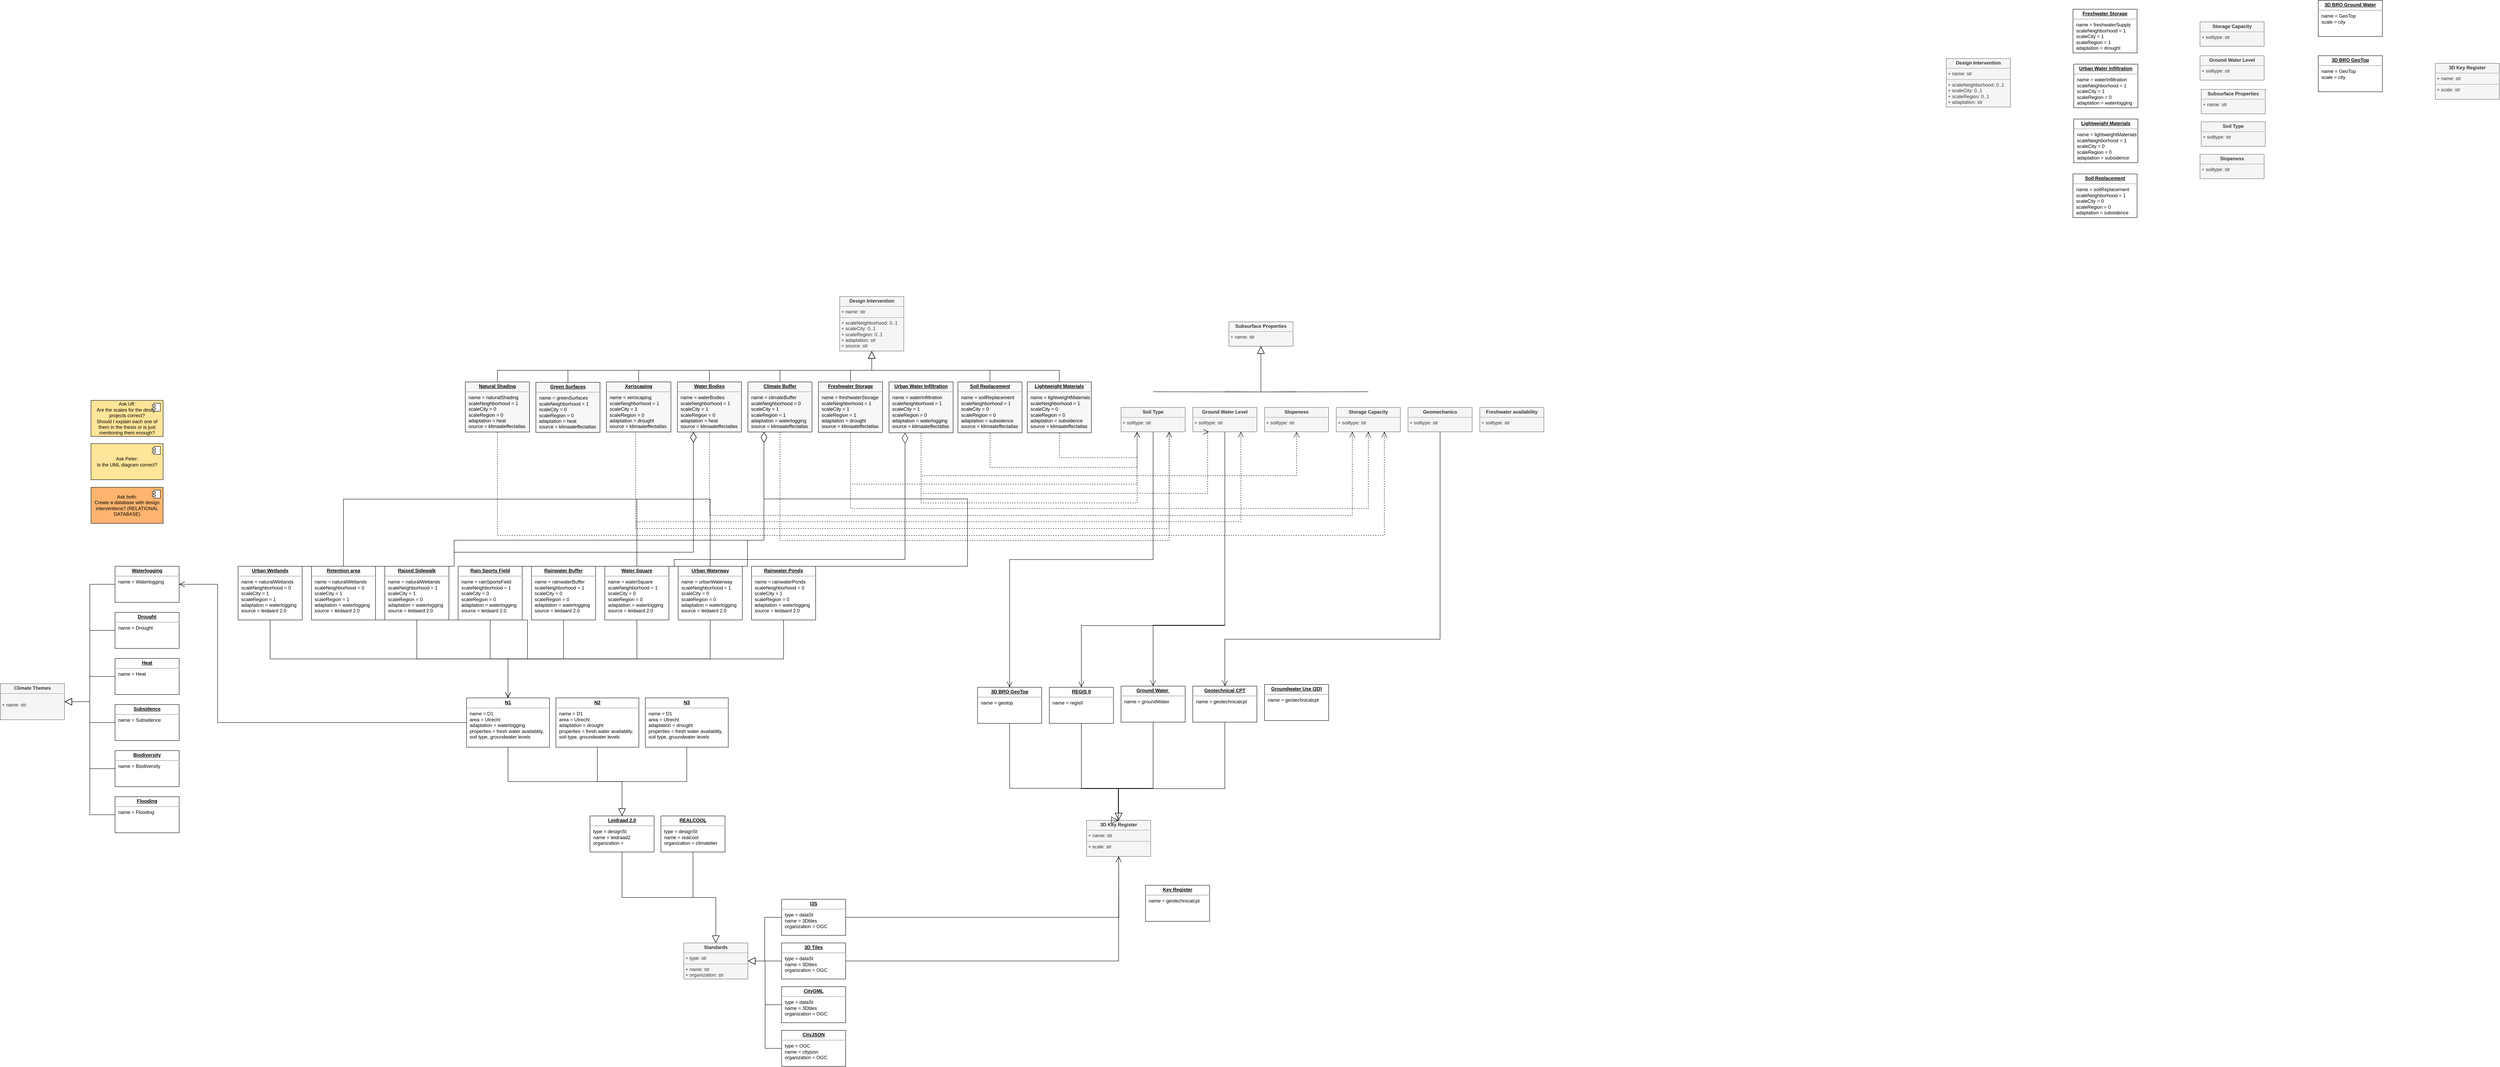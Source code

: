 <mxfile version="22.1.8" type="github">
  <diagram name="Page-1" id="c4acf3e9-155e-7222-9cf6-157b1a14988f">
    <mxGraphModel dx="6360" dy="3454" grid="0" gridSize="10" guides="1" tooltips="1" connect="1" arrows="1" fold="1" page="0" pageScale="1" pageWidth="1169" pageHeight="827" background="none" math="0" shadow="0">
      <root>
        <mxCell id="0" />
        <mxCell id="1" parent="0" />
        <mxCell id="0FXop1k1lJmk01pZkUKz-18" value="&lt;p style=&quot;border-color: var(--border-color); text-decoration-line: underline; margin: 4px 0px 0px; text-align: center;&quot;&gt;&lt;b style=&quot;border-color: var(--border-color);&quot;&gt;Urban Water Infiltration&lt;/b&gt;&lt;/p&gt;&lt;hr style=&quot;border-color: var(--border-color);&quot;&gt;&lt;p style=&quot;border-color: var(--border-color); margin: 0px 0px 0px 8px;&quot;&gt;name = waterInfiltration&lt;br style=&quot;border-color: var(--border-color);&quot;&gt;&lt;/p&gt;&lt;p style=&quot;border-color: var(--border-color); margin: 0px 0px 0px 8px;&quot;&gt;scaleNeighborhood = 1&lt;/p&gt;&lt;p style=&quot;border-color: var(--border-color); margin: 0px 0px 0px 8px;&quot;&gt;scaleCity = 1&lt;/p&gt;&lt;p style=&quot;border-color: var(--border-color); margin: 0px 0px 0px 8px;&quot;&gt;scaleRegion = 0&lt;/p&gt;&lt;p style=&quot;border-color: var(--border-color); margin: 0px 0px 0px 8px;&quot;&gt;adaptation = waterlogging&lt;/p&gt;&lt;p style=&quot;border-color: var(--border-color); margin: 0px 0px 0px 8px;&quot;&gt;source = klimaateffectatlas&lt;br&gt;&lt;/p&gt;" style="verticalAlign=top;align=left;overflow=fill;fontSize=12;fontFamily=Helvetica;html=1;whiteSpace=wrap;fillColor=#F7F7F7;" parent="1" vertex="1">
          <mxGeometry x="-293" y="-975" width="160" height="127" as="geometry" />
        </mxCell>
        <mxCell id="0FXop1k1lJmk01pZkUKz-20" value="&lt;p style=&quot;margin:0px;margin-top:4px;text-align:center;&quot;&gt;&lt;b&gt;Design Intervention&lt;/b&gt;&lt;/p&gt;&lt;hr size=&quot;1&quot;&gt;&lt;p style=&quot;margin:0px;margin-left:4px;&quot;&gt;+ name: str&lt;/p&gt;&lt;hr size=&quot;1&quot;&gt;&lt;p style=&quot;margin:0px;margin-left:4px;&quot;&gt;+ scaleNeighborhood: 0..1&lt;/p&gt;&lt;p style=&quot;margin:0px;margin-left:4px;&quot;&gt;+ scaleCity: 0..1&lt;/p&gt;&lt;p style=&quot;margin:0px;margin-left:4px;&quot;&gt;+ scaleRegion: 0..1&lt;/p&gt;&lt;p style=&quot;margin:0px;margin-left:4px;&quot;&gt;+ adaptation: str&lt;/p&gt;&lt;p style=&quot;margin:0px;margin-left:4px;&quot;&gt;+ source: str&lt;/p&gt;" style="verticalAlign=top;align=left;overflow=fill;fontSize=12;fontFamily=Helvetica;html=1;whiteSpace=wrap;fillColor=#f5f5f5;strokeColor=#666666;fontColor=#333333;" parent="1" vertex="1">
          <mxGeometry x="-416" y="-1188" width="160" height="136" as="geometry" />
        </mxCell>
        <mxCell id="0FXop1k1lJmk01pZkUKz-21" value="&lt;p style=&quot;margin:0px;margin-top:4px;text-align:center;&quot;&gt;&lt;b&gt;Subsurface Properties&lt;/b&gt;&lt;/p&gt;&lt;hr size=&quot;1&quot;&gt;&lt;p style=&quot;margin:0px;margin-left:4px;&quot;&gt;+ name: str&lt;/p&gt;" style="verticalAlign=top;align=left;overflow=fill;fontSize=12;fontFamily=Helvetica;html=1;whiteSpace=wrap;fillColor=#f5f5f5;strokeColor=#666666;fontColor=#333333;" parent="1" vertex="1">
          <mxGeometry x="555" y="-1125" width="160" height="61" as="geometry" />
        </mxCell>
        <mxCell id="0FXop1k1lJmk01pZkUKz-29" value="&lt;p style=&quot;margin:0px;margin-top:4px;text-align:center;&quot;&gt;&lt;b&gt;Soil Type&lt;/b&gt;&lt;/p&gt;&lt;hr size=&quot;1&quot;&gt;&lt;p style=&quot;margin:0px;margin-left:4px;&quot;&gt;+ soiltype: str&lt;/p&gt;" style="verticalAlign=top;align=left;overflow=fill;fontSize=12;fontFamily=Helvetica;html=1;whiteSpace=wrap;fillColor=#f5f5f5;strokeColor=#666666;fontColor=#333333;" parent="1" vertex="1">
          <mxGeometry x="286" y="-911.5" width="160" height="61" as="geometry" />
        </mxCell>
        <mxCell id="0FXop1k1lJmk01pZkUKz-30" value="" style="endArrow=open;endSize=12;dashed=1;html=1;rounded=0;exitX=0.5;exitY=1;exitDx=0;exitDy=0;entryX=0.25;entryY=1;entryDx=0;entryDy=0;edgeStyle=orthogonalEdgeStyle;" parent="1" source="0FXop1k1lJmk01pZkUKz-18" target="0FXop1k1lJmk01pZkUKz-29" edge="1">
          <mxGeometry width="160" relative="1" as="geometry">
            <mxPoint x="255" y="-718" as="sourcePoint" />
            <mxPoint x="350" y="-723" as="targetPoint" />
            <mxPoint as="offset" />
            <Array as="points">
              <mxPoint x="-213" y="-673" />
              <mxPoint x="326" y="-673" />
            </Array>
          </mxGeometry>
        </mxCell>
        <mxCell id="0FXop1k1lJmk01pZkUKz-32" value="" style="endArrow=block;endSize=16;endFill=0;html=1;rounded=0;exitX=0.5;exitY=0;exitDx=0;exitDy=0;entryX=0.5;entryY=1;entryDx=0;entryDy=0;edgeStyle=orthogonalEdgeStyle;" parent="1" source="XrivS-1WhvhdIYvPr3YK-95" target="0FXop1k1lJmk01pZkUKz-20" edge="1">
          <mxGeometry width="160" relative="1" as="geometry">
            <mxPoint x="217" y="-969" as="sourcePoint" />
            <mxPoint x="377" y="-969" as="targetPoint" />
            <Array as="points">
              <mxPoint x="-389" y="-1004" />
              <mxPoint x="-336" y="-1004" />
            </Array>
          </mxGeometry>
        </mxCell>
        <mxCell id="0FXop1k1lJmk01pZkUKz-33" value="" style="endArrow=block;endSize=16;endFill=0;html=1;rounded=0;exitX=0.5;exitY=0;exitDx=0;exitDy=0;entryX=0.5;entryY=1;entryDx=0;entryDy=0;edgeStyle=orthogonalEdgeStyle;" parent="1" target="0FXop1k1lJmk01pZkUKz-21" edge="1">
          <mxGeometry width="160" relative="1" as="geometry">
            <mxPoint x="366" y="-950.5" as="sourcePoint" />
            <mxPoint x="461.47" y="-1058" as="targetPoint" />
          </mxGeometry>
        </mxCell>
        <mxCell id="0FXop1k1lJmk01pZkUKz-34" value="&lt;p style=&quot;margin:0px;margin-top:4px;text-align:center;&quot;&gt;&lt;b&gt;Ground Water Level&lt;/b&gt;&lt;/p&gt;&lt;hr size=&quot;1&quot;&gt;&lt;p style=&quot;margin:0px;margin-left:4px;&quot;&gt;+ soiltype: str&lt;/p&gt;" style="verticalAlign=top;align=left;overflow=fill;fontSize=12;fontFamily=Helvetica;html=1;whiteSpace=wrap;fillColor=#f5f5f5;strokeColor=#666666;fontColor=#333333;" parent="1" vertex="1">
          <mxGeometry x="465" y="-911.5" width="160" height="61" as="geometry" />
        </mxCell>
        <mxCell id="0FXop1k1lJmk01pZkUKz-40" value="" style="endArrow=block;endSize=16;endFill=0;html=1;rounded=0;exitX=0.5;exitY=0;exitDx=0;exitDy=0;edgeStyle=orthogonalEdgeStyle;entryX=0.5;entryY=1;entryDx=0;entryDy=0;" parent="1" target="0FXop1k1lJmk01pZkUKz-21" edge="1">
          <mxGeometry width="160" relative="1" as="geometry">
            <mxPoint x="545.0" y="-950.5" as="sourcePoint" />
            <mxPoint x="536" y="-1041" as="targetPoint" />
          </mxGeometry>
        </mxCell>
        <mxCell id="0FXop1k1lJmk01pZkUKz-41" value="&lt;p style=&quot;margin:0px;margin-top:4px;text-align:center;&quot;&gt;&lt;b&gt;3D Key Register&lt;/b&gt;&lt;/p&gt;&lt;hr size=&quot;1&quot;&gt;&lt;p style=&quot;margin:0px;margin-left:4px;&quot;&gt;+ name: str&lt;/p&gt;&lt;hr size=&quot;1&quot;&gt;&lt;p style=&quot;margin:0px;margin-left:4px;&quot;&gt;+ scale: str&lt;/p&gt;" style="verticalAlign=top;align=left;overflow=fill;fontSize=12;fontFamily=Helvetica;html=1;whiteSpace=wrap;fillColor=#f5f5f5;strokeColor=#666666;fontColor=#333333;" parent="1" vertex="1">
          <mxGeometry x="200" y="119" width="160" height="90" as="geometry" />
        </mxCell>
        <mxCell id="0FXop1k1lJmk01pZkUKz-42" value="&lt;p style=&quot;margin:0px;margin-top:4px;text-align:center;text-decoration:underline;&quot;&gt;&lt;b&gt;3D BRO GeoTop&lt;/b&gt;&lt;/p&gt;&lt;hr&gt;&lt;p style=&quot;margin:0px;margin-left:8px;&quot;&gt;name = geotop&lt;/p&gt;" style="verticalAlign=top;align=left;overflow=fill;fontSize=12;fontFamily=Helvetica;html=1;whiteSpace=wrap;" parent="1" vertex="1">
          <mxGeometry x="-72" y="-213" width="160" height="90" as="geometry" />
        </mxCell>
        <mxCell id="0FXop1k1lJmk01pZkUKz-43" value="" style="endArrow=open;endFill=1;endSize=12;html=1;rounded=0;exitX=0.5;exitY=1;exitDx=0;exitDy=0;entryX=0.5;entryY=0;entryDx=0;entryDy=0;edgeStyle=orthogonalEdgeStyle;" parent="1" source="0FXop1k1lJmk01pZkUKz-29" target="0FXop1k1lJmk01pZkUKz-42" edge="1">
          <mxGeometry width="160" relative="1" as="geometry">
            <mxPoint x="169" y="-437" as="sourcePoint" />
            <mxPoint x="329" y="-437" as="targetPoint" />
          </mxGeometry>
        </mxCell>
        <mxCell id="0FXop1k1lJmk01pZkUKz-44" value="" style="endArrow=block;endSize=16;endFill=0;html=1;rounded=0;exitX=0.5;exitY=1;exitDx=0;exitDy=0;entryX=0.5;entryY=0;entryDx=0;entryDy=0;edgeStyle=orthogonalEdgeStyle;" parent="1" source="0FXop1k1lJmk01pZkUKz-42" target="0FXop1k1lJmk01pZkUKz-41" edge="1">
          <mxGeometry width="160" relative="1" as="geometry">
            <mxPoint x="8" y="-17" as="sourcePoint" />
            <mxPoint x="113" y="80" as="targetPoint" />
            <Array as="points">
              <mxPoint x="8" y="39" />
              <mxPoint x="280" y="39" />
            </Array>
          </mxGeometry>
        </mxCell>
        <mxCell id="XrivS-1WhvhdIYvPr3YK-7" value="" style="endArrow=open;endSize=12;dashed=1;html=1;rounded=0;exitX=0.5;exitY=1;exitDx=0;exitDy=0;entryX=0.25;entryY=1;entryDx=0;entryDy=0;edgeStyle=orthogonalEdgeStyle;" parent="1" source="0FXop1k1lJmk01pZkUKz-18" edge="1" target="0FXop1k1lJmk01pZkUKz-34">
          <mxGeometry width="160" relative="1" as="geometry">
            <mxPoint x="145" y="-712" as="sourcePoint" />
            <mxPoint x="502" y="-715.5" as="targetPoint" />
            <mxPoint as="offset" />
            <Array as="points">
              <mxPoint x="-213" y="-697" />
              <mxPoint x="502" y="-697" />
              <mxPoint x="502" y="-850" />
            </Array>
          </mxGeometry>
        </mxCell>
        <mxCell id="XrivS-1WhvhdIYvPr3YK-8" value="&lt;p style=&quot;margin:0px;margin-top:4px;text-align:center;text-decoration:underline;&quot;&gt;&lt;b&gt;REGIS II&lt;/b&gt;&lt;/p&gt;&lt;hr&gt;&lt;p style=&quot;margin:0px;margin-left:8px;&quot;&gt;name = regisII&lt;/p&gt;" style="verticalAlign=top;align=left;overflow=fill;fontSize=12;fontFamily=Helvetica;html=1;whiteSpace=wrap;" parent="1" vertex="1">
          <mxGeometry x="107" y="-213" width="160" height="90" as="geometry" />
        </mxCell>
        <mxCell id="XrivS-1WhvhdIYvPr3YK-9" value="" style="endArrow=open;endFill=1;endSize=12;html=1;rounded=0;exitX=0.5;exitY=1;exitDx=0;exitDy=0;entryX=0.5;entryY=0;entryDx=0;entryDy=0;edgeStyle=orthogonalEdgeStyle;" parent="1" source="0FXop1k1lJmk01pZkUKz-34" target="XrivS-1WhvhdIYvPr3YK-8" edge="1">
          <mxGeometry width="160" relative="1" as="geometry">
            <mxPoint x="376" y="-554" as="sourcePoint" />
            <mxPoint x="275" y="-444" as="targetPoint" />
            <Array as="points">
              <mxPoint x="545" y="-367" />
              <mxPoint x="187" y="-367" />
            </Array>
          </mxGeometry>
        </mxCell>
        <mxCell id="XrivS-1WhvhdIYvPr3YK-10" value="&lt;p style=&quot;margin:0px;margin-top:4px;text-align:center;&quot;&gt;&lt;b&gt;Slopeness&lt;/b&gt;&lt;/p&gt;&lt;hr size=&quot;1&quot;&gt;&lt;p style=&quot;margin:0px;margin-left:4px;&quot;&gt;+ soiltype: str&lt;/p&gt;" style="verticalAlign=top;align=left;overflow=fill;fontSize=12;fontFamily=Helvetica;html=1;whiteSpace=wrap;fillColor=#f5f5f5;strokeColor=#666666;fontColor=#333333;" parent="1" vertex="1">
          <mxGeometry x="644" y="-911.5" width="160" height="61" as="geometry" />
        </mxCell>
        <mxCell id="XrivS-1WhvhdIYvPr3YK-11" value="" style="endArrow=block;endSize=16;endFill=0;html=1;rounded=0;exitX=0.5;exitY=0;exitDx=0;exitDy=0;edgeStyle=orthogonalEdgeStyle;" parent="1" target="0FXop1k1lJmk01pZkUKz-21" edge="1">
          <mxGeometry width="160" relative="1" as="geometry">
            <mxPoint x="903" y="-950.5" as="sourcePoint" />
            <mxPoint x="529" y="-1041" as="targetPoint" />
          </mxGeometry>
        </mxCell>
        <mxCell id="XrivS-1WhvhdIYvPr3YK-12" value="" style="endArrow=open;endSize=12;dashed=1;html=1;rounded=0;exitX=0.5;exitY=1;exitDx=0;exitDy=0;entryX=0.5;entryY=1;entryDx=0;entryDy=0;edgeStyle=orthogonalEdgeStyle;" parent="1" source="0FXop1k1lJmk01pZkUKz-18" target="XrivS-1WhvhdIYvPr3YK-10" edge="1">
          <mxGeometry width="160" relative="1" as="geometry">
            <mxPoint x="155" y="-702" as="sourcePoint" />
            <mxPoint x="512" y="-705.5" as="targetPoint" />
            <mxPoint as="offset" />
            <Array as="points">
              <mxPoint x="-213" y="-741" />
              <mxPoint x="724" y="-741" />
            </Array>
          </mxGeometry>
        </mxCell>
        <mxCell id="XrivS-1WhvhdIYvPr3YK-13" value="&lt;p style=&quot;margin:0px;margin-top:4px;text-align:center;&quot;&gt;&lt;b&gt;Storage Capacity&lt;/b&gt;&lt;/p&gt;&lt;hr size=&quot;1&quot;&gt;&lt;p style=&quot;margin:0px;margin-left:4px;&quot;&gt;+ soiltype: str&lt;/p&gt;" style="verticalAlign=top;align=left;overflow=fill;fontSize=12;fontFamily=Helvetica;html=1;whiteSpace=wrap;fillColor=#f5f5f5;strokeColor=#666666;fontColor=#333333;" parent="1" vertex="1">
          <mxGeometry x="823" y="-911.5" width="160" height="61" as="geometry" />
        </mxCell>
        <mxCell id="XrivS-1WhvhdIYvPr3YK-14" value="" style="endArrow=block;endSize=16;endFill=0;html=1;rounded=0;exitX=0.5;exitY=0;exitDx=0;exitDy=0;edgeStyle=orthogonalEdgeStyle;entryX=0.5;entryY=1;entryDx=0;entryDy=0;" parent="1" target="0FXop1k1lJmk01pZkUKz-21" edge="1">
          <mxGeometry width="160" relative="1" as="geometry">
            <mxPoint x="724" y="-950.5" as="sourcePoint" />
            <mxPoint x="472" y="-1048" as="targetPoint" />
          </mxGeometry>
        </mxCell>
        <mxCell id="XrivS-1WhvhdIYvPr3YK-17" value="" style="endArrow=block;endSize=16;endFill=0;html=1;rounded=0;exitX=0.5;exitY=1;exitDx=0;exitDy=0;edgeStyle=orthogonalEdgeStyle;entryX=0.5;entryY=0;entryDx=0;entryDy=0;" parent="1" source="XrivS-1WhvhdIYvPr3YK-8" target="0FXop1k1lJmk01pZkUKz-41" edge="1">
          <mxGeometry width="160" relative="1" as="geometry">
            <mxPoint x="187" y="-17" as="sourcePoint" />
            <mxPoint x="238" y="60" as="targetPoint" />
            <Array as="points">
              <mxPoint x="187" y="40" />
              <mxPoint x="279" y="40" />
              <mxPoint x="279" y="119" />
            </Array>
          </mxGeometry>
        </mxCell>
        <mxCell id="XrivS-1WhvhdIYvPr3YK-18" value="&lt;p style=&quot;margin:0px;margin-top:4px;text-align:center;text-decoration:underline;&quot;&gt;&lt;b&gt;Soil Replacement&lt;/b&gt;&lt;/p&gt;&lt;hr&gt;&lt;p style=&quot;margin:0px;margin-left:8px;&quot;&gt;name = soilReplacement&lt;br&gt;&lt;/p&gt;&lt;p style=&quot;margin:0px;margin-left:8px;&quot;&gt;scaleNeighborhood = 1&lt;/p&gt;&lt;p style=&quot;margin:0px;margin-left:8px;&quot;&gt;scaleCity = 0&lt;/p&gt;&lt;p style=&quot;margin:0px;margin-left:8px;&quot;&gt;scaleRegion = 0&lt;/p&gt;&lt;p style=&quot;margin:0px;margin-left:8px;&quot;&gt;adaptation = subsidence&lt;/p&gt;&lt;p style=&quot;margin:0px;margin-left:8px;&quot;&gt;source = klimaateffectatlas&lt;br&gt;&lt;/p&gt;" style="verticalAlign=top;align=left;overflow=fill;fontSize=12;fontFamily=Helvetica;html=1;whiteSpace=wrap;fillColor=#F7F7F7;" parent="1" vertex="1">
          <mxGeometry x="-121" y="-975" width="160" height="127" as="geometry" />
        </mxCell>
        <mxCell id="XrivS-1WhvhdIYvPr3YK-19" value="" style="endArrow=block;endSize=16;endFill=0;html=1;rounded=0;exitX=0.5;exitY=0;exitDx=0;exitDy=0;entryX=0.5;entryY=1;entryDx=0;entryDy=0;edgeStyle=orthogonalEdgeStyle;" parent="1" source="XrivS-1WhvhdIYvPr3YK-18" target="0FXop1k1lJmk01pZkUKz-20" edge="1">
          <mxGeometry width="160" relative="1" as="geometry">
            <mxPoint x="-203" y="-965" as="sourcePoint" />
            <mxPoint x="-194" y="-999" as="targetPoint" />
            <Array as="points">
              <mxPoint x="-41" y="-1004" />
              <mxPoint x="-336" y="-1004" />
            </Array>
          </mxGeometry>
        </mxCell>
        <mxCell id="XrivS-1WhvhdIYvPr3YK-20" value="" style="endArrow=open;endSize=12;dashed=1;html=1;rounded=0;exitX=0.5;exitY=1;exitDx=0;exitDy=0;entryX=0.25;entryY=1;entryDx=0;entryDy=0;edgeStyle=orthogonalEdgeStyle;" parent="1" source="XrivS-1WhvhdIYvPr3YK-18" target="0FXop1k1lJmk01pZkUKz-29" edge="1">
          <mxGeometry width="160" relative="1" as="geometry">
            <mxPoint x="-144" y="-657" as="sourcePoint" />
            <mxPoint x="245" y="-744" as="targetPoint" />
            <Array as="points">
              <mxPoint x="-41" y="-762" />
              <mxPoint x="326" y="-762" />
            </Array>
          </mxGeometry>
        </mxCell>
        <mxCell id="XrivS-1WhvhdIYvPr3YK-24" value="&lt;p style=&quot;margin:0px;margin-top:4px;text-align:center;text-decoration:underline;&quot;&gt;&lt;b&gt;Lightweight Materials&lt;/b&gt;&lt;/p&gt;&lt;hr&gt;&lt;p style=&quot;margin:0px;margin-left:8px;&quot;&gt;name = lightweightMaterials&lt;br&gt;&lt;/p&gt;&lt;p style=&quot;margin:0px;margin-left:8px;&quot;&gt;scaleNeighborhood = 1&lt;/p&gt;&lt;p style=&quot;margin:0px;margin-left:8px;&quot;&gt;scaleCity = 0&lt;/p&gt;&lt;p style=&quot;margin:0px;margin-left:8px;&quot;&gt;scaleRegion = 0&lt;/p&gt;&lt;p style=&quot;margin:0px;margin-left:8px;&quot;&gt;adaptation = subsidence&lt;/p&gt;&lt;p style=&quot;margin:0px;margin-left:8px;&quot;&gt;source = klimaateffectatlas&lt;br&gt;&lt;/p&gt;" style="verticalAlign=top;align=left;overflow=fill;fontSize=12;fontFamily=Helvetica;html=1;whiteSpace=wrap;fillColor=#F7F7F7;" parent="1" vertex="1">
          <mxGeometry x="52" y="-975" width="160" height="127" as="geometry" />
        </mxCell>
        <mxCell id="XrivS-1WhvhdIYvPr3YK-27" value="" style="endArrow=block;endSize=16;endFill=0;html=1;rounded=0;exitX=0.5;exitY=0;exitDx=0;exitDy=0;entryX=0.5;entryY=1;entryDx=0;entryDy=0;edgeStyle=orthogonalEdgeStyle;" parent="1" source="XrivS-1WhvhdIYvPr3YK-24" target="0FXop1k1lJmk01pZkUKz-20" edge="1">
          <mxGeometry width="160" relative="1" as="geometry">
            <mxPoint x="-243" y="-967" as="sourcePoint" />
            <mxPoint x="-83" y="-967" as="targetPoint" />
            <Array as="points">
              <mxPoint x="132" y="-1004" />
              <mxPoint x="-336" y="-1004" />
            </Array>
          </mxGeometry>
        </mxCell>
        <mxCell id="XrivS-1WhvhdIYvPr3YK-28" value="" style="endArrow=open;endSize=12;dashed=1;html=1;rounded=0;exitX=0.5;exitY=1;exitDx=0;exitDy=0;entryX=0.25;entryY=1;entryDx=0;entryDy=0;edgeStyle=orthogonalEdgeStyle;" parent="1" source="XrivS-1WhvhdIYvPr3YK-24" target="0FXop1k1lJmk01pZkUKz-29" edge="1">
          <mxGeometry width="160" relative="1" as="geometry">
            <mxPoint x="250" y="-698" as="sourcePoint" />
            <mxPoint x="410" y="-698" as="targetPoint" />
            <Array as="points">
              <mxPoint x="132" y="-786" />
              <mxPoint x="326" y="-786" />
            </Array>
          </mxGeometry>
        </mxCell>
        <mxCell id="XrivS-1WhvhdIYvPr3YK-60" value="&lt;p style=&quot;margin:0px;margin-top:4px;text-align:center;text-decoration:underline;&quot;&gt;&lt;b&gt;Urban Water Infiltration&lt;/b&gt;&lt;/p&gt;&lt;hr&gt;&lt;p style=&quot;margin:0px;margin-left:8px;&quot;&gt;name = waterInfiltration&lt;br&gt;&lt;/p&gt;&lt;p style=&quot;margin:0px;margin-left:8px;&quot;&gt;scaleNeighborhood = 1&lt;/p&gt;&lt;p style=&quot;margin:0px;margin-left:8px;&quot;&gt;scaleCity = 1&lt;/p&gt;&lt;p style=&quot;margin:0px;margin-left:8px;&quot;&gt;scaleRegion = 0&lt;/p&gt;&lt;p style=&quot;margin:0px;margin-left:8px;&quot;&gt;adaptation = waterlogging&lt;/p&gt;" style="verticalAlign=top;align=left;overflow=fill;fontSize=12;fontFamily=Helvetica;html=1;whiteSpace=wrap;" parent="1" vertex="1">
          <mxGeometry x="2663" y="-1768" width="160" height="109" as="geometry" />
        </mxCell>
        <mxCell id="XrivS-1WhvhdIYvPr3YK-61" value="&lt;p style=&quot;margin:0px;margin-top:4px;text-align:center;&quot;&gt;&lt;b&gt;Design Intervention&lt;/b&gt;&lt;/p&gt;&lt;hr size=&quot;1&quot;&gt;&lt;p style=&quot;margin:0px;margin-left:4px;&quot;&gt;+ name: str&lt;/p&gt;&lt;hr size=&quot;1&quot;&gt;&lt;p style=&quot;margin:0px;margin-left:4px;&quot;&gt;+ scaleNeighborhood: 0..1&lt;/p&gt;&lt;p style=&quot;margin:0px;margin-left:4px;&quot;&gt;+ scaleCity: 0..1&lt;/p&gt;&lt;p style=&quot;margin:0px;margin-left:4px;&quot;&gt;+ scaleRegion: 0..1&lt;/p&gt;&lt;p style=&quot;margin:0px;margin-left:4px;&quot;&gt;+ adaptation: str&lt;/p&gt;" style="verticalAlign=top;align=left;overflow=fill;fontSize=12;fontFamily=Helvetica;html=1;whiteSpace=wrap;fillColor=#f5f5f5;strokeColor=#666666;fontColor=#333333;" parent="1" vertex="1">
          <mxGeometry x="2345" y="-1782" width="160" height="121" as="geometry" />
        </mxCell>
        <mxCell id="XrivS-1WhvhdIYvPr3YK-62" value="&lt;p style=&quot;margin:0px;margin-top:4px;text-align:center;&quot;&gt;&lt;b&gt;Subsurface Properties&lt;/b&gt;&lt;/p&gt;&lt;hr size=&quot;1&quot;&gt;&lt;p style=&quot;margin:0px;margin-left:4px;&quot;&gt;+ name: str&lt;/p&gt;" style="verticalAlign=top;align=left;overflow=fill;fontSize=12;fontFamily=Helvetica;html=1;whiteSpace=wrap;fillColor=#f5f5f5;strokeColor=#666666;fontColor=#333333;" parent="1" vertex="1">
          <mxGeometry x="2981" y="-1705" width="160" height="61" as="geometry" />
        </mxCell>
        <mxCell id="XrivS-1WhvhdIYvPr3YK-63" value="&lt;p style=&quot;margin:0px;margin-top:4px;text-align:center;&quot;&gt;&lt;b&gt;Soil Type&lt;/b&gt;&lt;/p&gt;&lt;hr size=&quot;1&quot;&gt;&lt;p style=&quot;margin:0px;margin-left:4px;&quot;&gt;+ soiltype: str&lt;/p&gt;" style="verticalAlign=top;align=left;overflow=fill;fontSize=12;fontFamily=Helvetica;html=1;whiteSpace=wrap;fillColor=#f5f5f5;strokeColor=#666666;fontColor=#333333;" parent="1" vertex="1">
          <mxGeometry x="2981" y="-1624" width="160" height="61" as="geometry" />
        </mxCell>
        <mxCell id="XrivS-1WhvhdIYvPr3YK-69" value="&lt;p style=&quot;margin:0px;margin-top:4px;text-align:center;&quot;&gt;&lt;b&gt;3D Key Register&lt;/b&gt;&lt;/p&gt;&lt;hr size=&quot;1&quot;&gt;&lt;p style=&quot;margin:0px;margin-left:4px;&quot;&gt;+ name: str&lt;/p&gt;&lt;hr size=&quot;1&quot;&gt;&lt;p style=&quot;margin:0px;margin-left:4px;&quot;&gt;+ scale: str&lt;/p&gt;" style="verticalAlign=top;align=left;overflow=fill;fontSize=12;fontFamily=Helvetica;html=1;whiteSpace=wrap;fillColor=#f5f5f5;strokeColor=#666666;fontColor=#333333;" parent="1" vertex="1">
          <mxGeometry x="3565" y="-1770" width="160" height="90" as="geometry" />
        </mxCell>
        <mxCell id="XrivS-1WhvhdIYvPr3YK-70" value="&lt;p style=&quot;margin:0px;margin-top:4px;text-align:center;text-decoration:underline;&quot;&gt;&lt;b&gt;3D BRO GeoTop&lt;/b&gt;&lt;/p&gt;&lt;hr&gt;&lt;p style=&quot;margin:0px;margin-left:8px;&quot;&gt;name = GeoTop&lt;br&gt;&lt;/p&gt;&lt;p style=&quot;margin:0px;margin-left:8px;&quot;&gt;scale = city&lt;/p&gt;" style="verticalAlign=top;align=left;overflow=fill;fontSize=12;fontFamily=Helvetica;html=1;whiteSpace=wrap;" parent="1" vertex="1">
          <mxGeometry x="3273" y="-1789" width="160" height="90" as="geometry" />
        </mxCell>
        <mxCell id="XrivS-1WhvhdIYvPr3YK-74" value="&lt;p style=&quot;margin:0px;margin-top:4px;text-align:center;text-decoration:underline;&quot;&gt;&lt;b&gt;3D BRO Ground Water&lt;/b&gt;&lt;/p&gt;&lt;hr&gt;&lt;p style=&quot;margin:0px;margin-left:8px;&quot;&gt;name = GeoTop&lt;br&gt;&lt;/p&gt;&lt;p style=&quot;margin:0px;margin-left:8px;&quot;&gt;scale = city&lt;/p&gt;" style="verticalAlign=top;align=left;overflow=fill;fontSize=12;fontFamily=Helvetica;html=1;whiteSpace=wrap;" parent="1" vertex="1">
          <mxGeometry x="3273" y="-1927" width="160" height="90" as="geometry" />
        </mxCell>
        <mxCell id="XrivS-1WhvhdIYvPr3YK-76" value="&lt;p style=&quot;margin:0px;margin-top:4px;text-align:center;&quot;&gt;&lt;b&gt;Slopeness&lt;/b&gt;&lt;/p&gt;&lt;hr size=&quot;1&quot;&gt;&lt;p style=&quot;margin:0px;margin-left:4px;&quot;&gt;+ soiltype: str&lt;/p&gt;" style="verticalAlign=top;align=left;overflow=fill;fontSize=12;fontFamily=Helvetica;html=1;whiteSpace=wrap;fillColor=#f5f5f5;strokeColor=#666666;fontColor=#333333;" parent="1" vertex="1">
          <mxGeometry x="2978" y="-1543" width="160" height="61" as="geometry" />
        </mxCell>
        <mxCell id="XrivS-1WhvhdIYvPr3YK-84" value="&lt;p style=&quot;margin:0px;margin-top:4px;text-align:center;text-decoration:underline;&quot;&gt;&lt;b&gt;Freshwater Storage&lt;/b&gt;&lt;/p&gt;&lt;hr&gt;&lt;p style=&quot;margin:0px;margin-left:8px;&quot;&gt;name = freshwaterSupply&lt;br&gt;&lt;/p&gt;&lt;p style=&quot;margin:0px;margin-left:8px;&quot;&gt;scaleNeighborhood = 1&lt;/p&gt;&lt;p style=&quot;margin:0px;margin-left:8px;&quot;&gt;scaleCity = 1&lt;/p&gt;&lt;p style=&quot;margin:0px;margin-left:8px;&quot;&gt;scaleRegion = 1&lt;/p&gt;&lt;p style=&quot;margin:0px;margin-left:8px;&quot;&gt;adaptation = drought&lt;/p&gt;" style="verticalAlign=top;align=left;overflow=fill;fontSize=12;fontFamily=Helvetica;html=1;whiteSpace=wrap;" parent="1" vertex="1">
          <mxGeometry x="2661" y="-1905" width="160" height="109" as="geometry" />
        </mxCell>
        <mxCell id="XrivS-1WhvhdIYvPr3YK-87" value="&lt;p style=&quot;margin:0px;margin-top:4px;text-align:center;text-decoration:underline;&quot;&gt;&lt;b&gt;Lightweight Materials&lt;/b&gt;&lt;/p&gt;&lt;hr&gt;&lt;p style=&quot;margin:0px;margin-left:8px;&quot;&gt;name = lightweightMaterials&lt;br&gt;&lt;/p&gt;&lt;p style=&quot;margin:0px;margin-left:8px;&quot;&gt;scaleNeighborhood = 1&lt;/p&gt;&lt;p style=&quot;margin:0px;margin-left:8px;&quot;&gt;scaleCity = 0&lt;/p&gt;&lt;p style=&quot;margin:0px;margin-left:8px;&quot;&gt;scaleRegion = 0&lt;/p&gt;&lt;p style=&quot;margin:0px;margin-left:8px;&quot;&gt;adaptation = subsidence&lt;/p&gt;" style="verticalAlign=top;align=left;overflow=fill;fontSize=12;fontFamily=Helvetica;html=1;whiteSpace=wrap;" parent="1" vertex="1">
          <mxGeometry x="2663" y="-1631" width="160" height="109" as="geometry" />
        </mxCell>
        <mxCell id="XrivS-1WhvhdIYvPr3YK-67" value="&lt;p style=&quot;margin:0px;margin-top:4px;text-align:center;&quot;&gt;&lt;b&gt;Ground Water Level&lt;/b&gt;&lt;/p&gt;&lt;hr size=&quot;1&quot;&gt;&lt;p style=&quot;margin:0px;margin-left:4px;&quot;&gt;+ soiltype: str&lt;/p&gt;" style="verticalAlign=top;align=left;overflow=fill;fontSize=12;fontFamily=Helvetica;html=1;whiteSpace=wrap;fillColor=#f5f5f5;strokeColor=#666666;fontColor=#333333;" parent="1" vertex="1">
          <mxGeometry x="2978" y="-1789" width="160" height="61" as="geometry" />
        </mxCell>
        <mxCell id="XrivS-1WhvhdIYvPr3YK-79" value="&lt;p style=&quot;margin:0px;margin-top:4px;text-align:center;&quot;&gt;&lt;b&gt;Storage Capacity&lt;/b&gt;&lt;/p&gt;&lt;hr size=&quot;1&quot;&gt;&lt;p style=&quot;margin:0px;margin-left:4px;&quot;&gt;+ soiltype: str&lt;/p&gt;" style="verticalAlign=top;align=left;overflow=fill;fontSize=12;fontFamily=Helvetica;html=1;whiteSpace=wrap;fillColor=#f5f5f5;strokeColor=#666666;fontColor=#333333;" parent="1" vertex="1">
          <mxGeometry x="2978" y="-1873.5" width="160" height="61" as="geometry" />
        </mxCell>
        <mxCell id="XrivS-1WhvhdIYvPr3YK-94" value="&lt;p style=&quot;margin:0px;margin-top:4px;text-align:center;text-decoration:underline;&quot;&gt;&lt;b&gt;Soil Replacement&lt;/b&gt;&lt;/p&gt;&lt;hr&gt;&lt;p style=&quot;margin:0px;margin-left:8px;&quot;&gt;name = soilReplacement&lt;br&gt;&lt;/p&gt;&lt;p style=&quot;margin:0px;margin-left:8px;&quot;&gt;scaleNeighborhood = 1&lt;/p&gt;&lt;p style=&quot;margin:0px;margin-left:8px;&quot;&gt;scaleCity = 0&lt;/p&gt;&lt;p style=&quot;margin:0px;margin-left:8px;&quot;&gt;scaleRegion = 0&lt;/p&gt;&lt;p style=&quot;margin:0px;margin-left:8px;&quot;&gt;adaptation = subsidence&lt;/p&gt;" style="verticalAlign=top;align=left;overflow=fill;fontSize=12;fontFamily=Helvetica;html=1;whiteSpace=wrap;" parent="1" vertex="1">
          <mxGeometry x="2661" y="-1494" width="160" height="109" as="geometry" />
        </mxCell>
        <mxCell id="XrivS-1WhvhdIYvPr3YK-95" value="&lt;p style=&quot;border-color: var(--border-color); text-decoration-line: underline; margin: 4px 0px 0px; text-align: center;&quot;&gt;&lt;b style=&quot;border-color: var(--border-color);&quot;&gt;Freshwater Storage&lt;/b&gt;&lt;/p&gt;&lt;hr style=&quot;border-color: var(--border-color);&quot;&gt;&lt;p style=&quot;border-color: var(--border-color); margin: 0px 0px 0px 8px;&quot;&gt;name = freshwaterStorage&lt;br style=&quot;border-color: var(--border-color);&quot;&gt;&lt;/p&gt;&lt;p style=&quot;border-color: var(--border-color); margin: 0px 0px 0px 8px;&quot;&gt;scaleNeighborhood = 1&lt;/p&gt;&lt;p style=&quot;border-color: var(--border-color); margin: 0px 0px 0px 8px;&quot;&gt;scaleCity = 1&lt;/p&gt;&lt;p style=&quot;border-color: var(--border-color); margin: 0px 0px 0px 8px;&quot;&gt;scaleRegion = 1&lt;/p&gt;&lt;p style=&quot;border-color: var(--border-color); margin: 0px 0px 0px 8px;&quot;&gt;adaptation = drought&lt;/p&gt;&lt;p style=&quot;border-color: var(--border-color); margin: 0px 0px 0px 8px;&quot;&gt;source = klimaateffectatlas&lt;br&gt;&lt;/p&gt;" style="verticalAlign=top;align=left;overflow=fill;fontSize=12;fontFamily=Helvetica;html=1;whiteSpace=wrap;fillColor=#F7F7F7;" parent="1" vertex="1">
          <mxGeometry x="-469" y="-975" width="160" height="126" as="geometry" />
        </mxCell>
        <mxCell id="XrivS-1WhvhdIYvPr3YK-96" value="&lt;p style=&quot;margin:0px;margin-top:4px;text-align:center;text-decoration:underline;&quot;&gt;&lt;b style=&quot;border-color: var(--border-color);&quot;&gt;Climate Buffer&lt;/b&gt;&lt;br&gt;&lt;/p&gt;&lt;hr&gt;&lt;p style=&quot;margin:0px;margin-left:8px;&quot;&gt;name = climateBuffer&lt;br&gt;&lt;/p&gt;&lt;p style=&quot;margin:0px;margin-left:8px;&quot;&gt;scaleNeighborhood = 0&lt;/p&gt;&lt;p style=&quot;margin:0px;margin-left:8px;&quot;&gt;scaleCity = 1&lt;/p&gt;&lt;p style=&quot;margin:0px;margin-left:8px;&quot;&gt;scaleRegion = 1&lt;/p&gt;&lt;p style=&quot;margin:0px;margin-left:8px;&quot;&gt;adaptation = waterlogging&lt;/p&gt;&lt;p style=&quot;margin:0px;margin-left:8px;&quot;&gt;source = klimaateffectatlas&lt;br&gt;&lt;/p&gt;" style="verticalAlign=top;align=left;overflow=fill;fontSize=12;fontFamily=Helvetica;html=1;whiteSpace=wrap;fillColor=#F7F7F7;" parent="1" vertex="1">
          <mxGeometry x="-645" y="-975" width="160" height="125" as="geometry" />
        </mxCell>
        <mxCell id="XrivS-1WhvhdIYvPr3YK-97" value="&lt;p style=&quot;margin:0px;margin-top:4px;text-align:center;text-decoration:underline;&quot;&gt;&lt;b&gt;Water Bodies&lt;/b&gt;&lt;/p&gt;&lt;hr&gt;&lt;p style=&quot;margin:0px;margin-left:8px;&quot;&gt;name = waterBodies&lt;br&gt;&lt;/p&gt;&lt;p style=&quot;margin:0px;margin-left:8px;&quot;&gt;scaleNeighborhood = 1&lt;/p&gt;&lt;p style=&quot;margin:0px;margin-left:8px;&quot;&gt;scaleCity = 1&lt;/p&gt;&lt;p style=&quot;margin:0px;margin-left:8px;&quot;&gt;scaleRegion = 0&lt;/p&gt;&lt;p style=&quot;margin:0px;margin-left:8px;&quot;&gt;adaptation = heat&lt;/p&gt;&lt;p style=&quot;margin:0px;margin-left:8px;&quot;&gt;source =&amp;nbsp;klimaateffectatlas&lt;/p&gt;" style="verticalAlign=top;align=left;overflow=fill;fontSize=12;fontFamily=Helvetica;html=1;whiteSpace=wrap;fillColor=#F7F7F7;" parent="1" vertex="1">
          <mxGeometry x="-821" y="-975" width="160" height="125" as="geometry" />
        </mxCell>
        <mxCell id="XrivS-1WhvhdIYvPr3YK-99" value="" style="endArrow=open;endSize=12;dashed=1;html=1;rounded=0;exitX=0.5;exitY=1;exitDx=0;exitDy=0;entryX=0.25;entryY=1;entryDx=0;entryDy=0;edgeStyle=orthogonalEdgeStyle;" parent="1" source="XrivS-1WhvhdIYvPr3YK-95" target="0FXop1k1lJmk01pZkUKz-29" edge="1">
          <mxGeometry width="160" relative="1" as="geometry">
            <mxPoint x="-377" y="-611" as="sourcePoint" />
            <mxPoint x="-217" y="-611" as="targetPoint" />
            <Array as="points">
              <mxPoint x="-389" y="-720" />
              <mxPoint x="326" y="-720" />
            </Array>
          </mxGeometry>
        </mxCell>
        <mxCell id="XrivS-1WhvhdIYvPr3YK-103" value="" style="endArrow=open;endSize=12;dashed=1;html=1;rounded=0;exitX=0.5;exitY=1;exitDx=0;exitDy=0;entryX=0.5;entryY=1;entryDx=0;entryDy=0;edgeStyle=orthogonalEdgeStyle;" parent="1" source="XrivS-1WhvhdIYvPr3YK-95" target="XrivS-1WhvhdIYvPr3YK-13" edge="1">
          <mxGeometry width="160" relative="1" as="geometry">
            <mxPoint x="-230" y="-545" as="sourcePoint" />
            <mxPoint x="768" y="-642" as="targetPoint" />
            <Array as="points">
              <mxPoint x="-389" y="-659" />
              <mxPoint x="903" y="-659" />
            </Array>
          </mxGeometry>
        </mxCell>
        <mxCell id="XrivS-1WhvhdIYvPr3YK-104" value="&lt;p style=&quot;margin:0px;margin-top:4px;text-align:center;text-decoration:underline;&quot;&gt;&lt;b&gt;Xeriscaping&lt;/b&gt;&lt;/p&gt;&lt;hr&gt;&lt;p style=&quot;margin:0px;margin-left:8px;&quot;&gt;name = xeriscaping&lt;br&gt;&lt;/p&gt;&lt;p style=&quot;margin:0px;margin-left:8px;&quot;&gt;scaleNeighborhood = 1&lt;/p&gt;&lt;p style=&quot;margin:0px;margin-left:8px;&quot;&gt;scaleCity = 1&lt;/p&gt;&lt;p style=&quot;margin:0px;margin-left:8px;&quot;&gt;scaleRegion = 0&lt;/p&gt;&lt;p style=&quot;margin:0px;margin-left:8px;&quot;&gt;adaptation = drought&lt;/p&gt;&lt;p style=&quot;margin:0px;margin-left:8px;&quot;&gt;source =&amp;nbsp;klimaateffectatlas&lt;/p&gt;" style="verticalAlign=top;align=left;overflow=fill;fontSize=12;fontFamily=Helvetica;html=1;whiteSpace=wrap;fillColor=#F7F7F7;" parent="1" vertex="1">
          <mxGeometry x="-998" y="-975" width="161" height="125" as="geometry" />
        </mxCell>
        <mxCell id="XrivS-1WhvhdIYvPr3YK-106" value="" style="endArrow=open;endSize=12;dashed=1;html=1;rounded=0;exitX=0.5;exitY=1;exitDx=0;exitDy=0;entryX=0.75;entryY=1;entryDx=0;entryDy=0;edgeStyle=orthogonalEdgeStyle;" parent="1" source="XrivS-1WhvhdIYvPr3YK-104" target="0FXop1k1lJmk01pZkUKz-29" edge="1">
          <mxGeometry width="160" relative="1" as="geometry">
            <mxPoint x="-887" y="-584" as="sourcePoint" />
            <mxPoint x="-302" y="-588" as="targetPoint" />
            <Array as="points">
              <mxPoint x="-925" y="-850" />
              <mxPoint x="-925" y="-609" />
              <mxPoint x="406" y="-609" />
            </Array>
          </mxGeometry>
        </mxCell>
        <mxCell id="XrivS-1WhvhdIYvPr3YK-107" value="" style="endArrow=open;endSize=12;dashed=1;html=1;rounded=0;exitX=0.5;exitY=1;exitDx=0;exitDy=0;entryX=0.75;entryY=1;entryDx=0;entryDy=0;edgeStyle=orthogonalEdgeStyle;" parent="1" source="XrivS-1WhvhdIYvPr3YK-104" target="0FXop1k1lJmk01pZkUKz-34" edge="1">
          <mxGeometry width="160" relative="1" as="geometry">
            <mxPoint x="-741" y="-671" as="sourcePoint" />
            <mxPoint x="590" y="-698" as="targetPoint" />
            <Array as="points">
              <mxPoint x="-925" y="-850" />
              <mxPoint x="-925" y="-626" />
              <mxPoint x="585" y="-626" />
            </Array>
          </mxGeometry>
        </mxCell>
        <mxCell id="XrivS-1WhvhdIYvPr3YK-108" value="&lt;p style=&quot;margin:0px;margin-top:4px;text-align:center;text-decoration:underline;&quot;&gt;&lt;b style=&quot;border-color: var(--border-color);&quot;&gt;Green Surfaces&lt;/b&gt;&lt;/p&gt;&lt;hr&gt;&lt;p style=&quot;margin:0px;margin-left:8px;&quot;&gt;name = greenSurfaces&lt;br&gt;&lt;/p&gt;&lt;p style=&quot;margin:0px;margin-left:8px;&quot;&gt;scaleNeighborhood = 1&lt;/p&gt;&lt;p style=&quot;margin:0px;margin-left:8px;&quot;&gt;scaleCity = 0&lt;/p&gt;&lt;p style=&quot;margin:0px;margin-left:8px;&quot;&gt;scaleRegion = 0&lt;/p&gt;&lt;p style=&quot;margin:0px;margin-left:8px;&quot;&gt;adaptation = heat&lt;/p&gt;&lt;p style=&quot;margin:0px;margin-left:8px;&quot;&gt;source =&amp;nbsp;klimaateffectatlas&lt;/p&gt;" style="verticalAlign=top;align=left;overflow=fill;fontSize=12;fontFamily=Helvetica;html=1;whiteSpace=wrap;fillColor=#F7F7F7;" parent="1" vertex="1">
          <mxGeometry x="-1174" y="-974" width="160" height="125" as="geometry" />
        </mxCell>
        <mxCell id="XrivS-1WhvhdIYvPr3YK-109" value="&lt;p style=&quot;margin:0px;margin-top:4px;text-align:center;text-decoration:underline;&quot;&gt;&lt;b&gt;Natural Shading&lt;/b&gt;&lt;/p&gt;&lt;hr&gt;&lt;p style=&quot;margin:0px;margin-left:8px;&quot;&gt;name = naturalShading&lt;br&gt;&lt;/p&gt;&lt;p style=&quot;margin:0px;margin-left:8px;&quot;&gt;scaleNeighborhood = 1&lt;/p&gt;&lt;p style=&quot;margin:0px;margin-left:8px;&quot;&gt;scaleCity = 0&lt;/p&gt;&lt;p style=&quot;margin:0px;margin-left:8px;&quot;&gt;scaleRegion = 0&lt;/p&gt;&lt;p style=&quot;margin:0px;margin-left:8px;&quot;&gt;adaptation = heat&lt;/p&gt;&lt;p style=&quot;margin:0px;margin-left:8px;&quot;&gt;source =&amp;nbsp;klimaateffectatlas&lt;/p&gt;" style="verticalAlign=top;align=left;overflow=fill;fontSize=12;fontFamily=Helvetica;html=1;whiteSpace=wrap;fillColor=#F7F7F7;" parent="1" vertex="1">
          <mxGeometry x="-1350" y="-975" width="160" height="125" as="geometry" />
        </mxCell>
        <mxCell id="XrivS-1WhvhdIYvPr3YK-110" value="" style="endArrow=open;endSize=12;dashed=1;html=1;rounded=0;exitX=0.5;exitY=1;exitDx=0;exitDy=0;entryX=0.75;entryY=1;entryDx=0;entryDy=0;edgeStyle=orthogonalEdgeStyle;" parent="1" source="XrivS-1WhvhdIYvPr3YK-109" target="XrivS-1WhvhdIYvPr3YK-13" edge="1">
          <mxGeometry width="160" relative="1" as="geometry">
            <mxPoint x="-1217" y="-582" as="sourcePoint" />
            <mxPoint x="309" y="-534" as="targetPoint" />
            <Array as="points">
              <mxPoint x="-1270" y="-592" />
              <mxPoint x="943" y="-592" />
            </Array>
          </mxGeometry>
        </mxCell>
        <mxCell id="XrivS-1WhvhdIYvPr3YK-111" value="" style="endArrow=open;endSize=12;dashed=1;html=1;rounded=0;exitX=0.5;exitY=1;exitDx=0;exitDy=0;entryX=0.25;entryY=1;entryDx=0;entryDy=0;edgeStyle=orthogonalEdgeStyle;" parent="1" source="XrivS-1WhvhdIYvPr3YK-97" target="XrivS-1WhvhdIYvPr3YK-13" edge="1">
          <mxGeometry width="160" relative="1" as="geometry">
            <mxPoint x="-749" y="-649" as="sourcePoint" />
            <mxPoint x="81" y="-548" as="targetPoint" />
            <Array as="points">
              <mxPoint x="-741" y="-642" />
              <mxPoint x="863" y="-642" />
            </Array>
          </mxGeometry>
        </mxCell>
        <mxCell id="XrivS-1WhvhdIYvPr3YK-113" value="" style="endArrow=open;endSize=12;dashed=1;html=1;rounded=0;exitX=0.5;exitY=1;exitDx=0;exitDy=0;entryX=0.75;entryY=1;entryDx=0;entryDy=0;edgeStyle=orthogonalEdgeStyle;" parent="1" source="XrivS-1WhvhdIYvPr3YK-96" target="0FXop1k1lJmk01pZkUKz-29" edge="1">
          <mxGeometry width="160" relative="1" as="geometry">
            <mxPoint x="-557" y="-642" as="sourcePoint" />
            <mxPoint x="-220" y="-563" as="targetPoint" />
            <Array as="points">
              <mxPoint x="-565" y="-579" />
              <mxPoint x="406" y="-579" />
            </Array>
          </mxGeometry>
        </mxCell>
        <mxCell id="XrivS-1WhvhdIYvPr3YK-114" value="" style="endArrow=block;endSize=16;endFill=0;html=1;rounded=0;entryX=0.5;entryY=1;entryDx=0;entryDy=0;exitX=0.5;exitY=0;exitDx=0;exitDy=0;edgeStyle=orthogonalEdgeStyle;" parent="1" source="XrivS-1WhvhdIYvPr3YK-96" target="0FXop1k1lJmk01pZkUKz-20" edge="1">
          <mxGeometry x="1" y="186" width="160" relative="1" as="geometry">
            <mxPoint x="-933" y="-1069" as="sourcePoint" />
            <mxPoint x="-534" y="-1078" as="targetPoint" />
            <Array as="points">
              <mxPoint x="-565" y="-1004" />
              <mxPoint x="-336" y="-1004" />
            </Array>
            <mxPoint x="186" y="178" as="offset" />
          </mxGeometry>
        </mxCell>
        <mxCell id="XrivS-1WhvhdIYvPr3YK-115" value="" style="endArrow=block;endSize=16;endFill=0;html=1;rounded=0;exitX=0.5;exitY=0;exitDx=0;exitDy=0;entryX=0.5;entryY=1;entryDx=0;entryDy=0;edgeStyle=orthogonalEdgeStyle;" parent="1" source="XrivS-1WhvhdIYvPr3YK-108" target="0FXop1k1lJmk01pZkUKz-20" edge="1">
          <mxGeometry width="160" relative="1" as="geometry">
            <mxPoint x="-1070" y="-1110" as="sourcePoint" />
            <mxPoint x="-369" y="-1023" as="targetPoint" />
            <Array as="points">
              <mxPoint x="-1094" y="-1004" />
              <mxPoint x="-336" y="-1004" />
            </Array>
          </mxGeometry>
        </mxCell>
        <mxCell id="XrivS-1WhvhdIYvPr3YK-116" value="" style="endArrow=block;endSize=16;endFill=0;html=1;rounded=0;exitX=0.5;exitY=0;exitDx=0;exitDy=0;entryX=0.5;entryY=1;entryDx=0;entryDy=0;edgeStyle=orthogonalEdgeStyle;" parent="1" source="XrivS-1WhvhdIYvPr3YK-104" target="0FXop1k1lJmk01pZkUKz-20" edge="1">
          <mxGeometry width="160" relative="1" as="geometry">
            <mxPoint x="-1041" y="-1115" as="sourcePoint" />
            <mxPoint x="-881" y="-1115" as="targetPoint" />
            <Array as="points">
              <mxPoint x="-917" y="-1004" />
              <mxPoint x="-336" y="-1004" />
            </Array>
          </mxGeometry>
        </mxCell>
        <mxCell id="XrivS-1WhvhdIYvPr3YK-117" value="" style="endArrow=block;endSize=16;endFill=0;html=1;rounded=0;exitX=0.5;exitY=0;exitDx=0;exitDy=0;entryX=0.5;entryY=1;entryDx=0;entryDy=0;edgeStyle=orthogonalEdgeStyle;" parent="1" source="XrivS-1WhvhdIYvPr3YK-97" target="0FXop1k1lJmk01pZkUKz-20" edge="1">
          <mxGeometry width="160" relative="1" as="geometry">
            <mxPoint x="-743" y="-1062" as="sourcePoint" />
            <mxPoint x="-410" y="-1011" as="targetPoint" />
            <Array as="points">
              <mxPoint x="-741" y="-1004" />
              <mxPoint x="-336" y="-1004" />
            </Array>
          </mxGeometry>
        </mxCell>
        <mxCell id="XrivS-1WhvhdIYvPr3YK-118" value="" style="endArrow=block;endSize=16;endFill=0;html=1;rounded=0;exitX=0.5;exitY=0;exitDx=0;exitDy=0;entryX=0.5;entryY=1;entryDx=0;entryDy=0;edgeStyle=orthogonalEdgeStyle;" parent="1" source="XrivS-1WhvhdIYvPr3YK-109" target="0FXop1k1lJmk01pZkUKz-20" edge="1">
          <mxGeometry x="1" y="220" width="160" relative="1" as="geometry">
            <mxPoint x="-1259" y="-1168" as="sourcePoint" />
            <mxPoint x="-381" y="-1035" as="targetPoint" />
            <Array as="points">
              <mxPoint x="-1270" y="-1004" />
              <mxPoint x="-336" y="-1004" />
            </Array>
            <mxPoint x="194" y="116" as="offset" />
          </mxGeometry>
        </mxCell>
        <mxCell id="XrivS-1WhvhdIYvPr3YK-121" value="&lt;p style=&quot;margin:0px;margin-top:4px;text-align:center;text-decoration:underline;&quot;&gt;&lt;b&gt;Ground Water&amp;nbsp;&lt;/b&gt;&lt;/p&gt;&lt;hr&gt;&lt;p style=&quot;margin:0px;margin-left:8px;&quot;&gt;name = groundWater&lt;/p&gt;" style="verticalAlign=top;align=left;overflow=fill;fontSize=12;fontFamily=Helvetica;html=1;whiteSpace=wrap;" parent="1" vertex="1">
          <mxGeometry x="286" y="-216" width="160" height="90" as="geometry" />
        </mxCell>
        <mxCell id="XrivS-1WhvhdIYvPr3YK-123" value="" style="endArrow=open;endFill=1;endSize=12;html=1;rounded=0;entryX=0.5;entryY=0;entryDx=0;entryDy=0;exitX=0.5;exitY=1;exitDx=0;exitDy=0;edgeStyle=orthogonalEdgeStyle;" parent="1" source="XrivS-1WhvhdIYvPr3YK-154" target="XrivS-1WhvhdIYvPr3YK-124" edge="1">
          <mxGeometry width="160" relative="1" as="geometry">
            <mxPoint x="594" y="-224" as="sourcePoint" />
            <mxPoint x="754" y="-224" as="targetPoint" />
            <Array as="points">
              <mxPoint x="1082" y="-333" />
              <mxPoint x="545" y="-333" />
            </Array>
          </mxGeometry>
        </mxCell>
        <mxCell id="XrivS-1WhvhdIYvPr3YK-124" value="&lt;p style=&quot;margin:0px;margin-top:4px;text-align:center;text-decoration:underline;&quot;&gt;&lt;b&gt;Geotechnical CPT&lt;/b&gt;&lt;/p&gt;&lt;hr&gt;&lt;p style=&quot;margin:0px;margin-left:8px;&quot;&gt;name = geotechnicalcpt&lt;/p&gt;" style="verticalAlign=top;align=left;overflow=fill;fontSize=12;fontFamily=Helvetica;html=1;whiteSpace=wrap;" parent="1" vertex="1">
          <mxGeometry x="465" y="-216" width="160" height="90" as="geometry" />
        </mxCell>
        <mxCell id="XrivS-1WhvhdIYvPr3YK-125" value="" style="endArrow=block;endSize=16;endFill=0;html=1;rounded=0;exitX=0.5;exitY=1;exitDx=0;exitDy=0;entryX=0.5;entryY=0;entryDx=0;entryDy=0;edgeStyle=orthogonalEdgeStyle;" parent="1" source="XrivS-1WhvhdIYvPr3YK-121" target="0FXop1k1lJmk01pZkUKz-41" edge="1">
          <mxGeometry width="160" relative="1" as="geometry">
            <mxPoint x="366" y="-20" as="sourcePoint" />
            <mxPoint x="624" y="253" as="targetPoint" />
            <Array as="points">
              <mxPoint x="366" y="39" />
              <mxPoint x="280" y="39" />
            </Array>
          </mxGeometry>
        </mxCell>
        <mxCell id="XrivS-1WhvhdIYvPr3YK-127" value="" style="endArrow=block;endSize=16;endFill=0;html=1;rounded=0;exitX=0.5;exitY=1;exitDx=0;exitDy=0;entryX=0.5;entryY=0;entryDx=0;entryDy=0;edgeStyle=orthogonalEdgeStyle;" parent="1" source="XrivS-1WhvhdIYvPr3YK-124" target="0FXop1k1lJmk01pZkUKz-41" edge="1">
          <mxGeometry width="160" relative="1" as="geometry">
            <mxPoint x="545" y="-20" as="sourcePoint" />
            <mxPoint x="821" y="151" as="targetPoint" />
            <Array as="points">
              <mxPoint x="545" y="40" />
              <mxPoint x="280" y="40" />
            </Array>
          </mxGeometry>
        </mxCell>
        <mxCell id="XrivS-1WhvhdIYvPr3YK-128" value="" style="endArrow=open;endFill=1;endSize=12;html=1;rounded=0;exitX=0.5;exitY=1;exitDx=0;exitDy=0;edgeStyle=orthogonalEdgeStyle;entryX=0.5;entryY=0;entryDx=0;entryDy=0;" parent="1" source="0FXop1k1lJmk01pZkUKz-34" target="XrivS-1WhvhdIYvPr3YK-121" edge="1">
          <mxGeometry width="160" relative="1" as="geometry">
            <mxPoint x="132" y="-299" as="sourcePoint" />
            <mxPoint x="390" y="-277" as="targetPoint" />
            <Array as="points">
              <mxPoint x="545" y="-368" />
              <mxPoint x="366" y="-368" />
            </Array>
          </mxGeometry>
        </mxCell>
        <mxCell id="XrivS-1WhvhdIYvPr3YK-131" value="&lt;p style=&quot;margin:0px;margin-top:4px;text-align:center;&quot;&gt;&lt;b&gt;Standards&lt;/b&gt;&lt;/p&gt;&lt;hr size=&quot;1&quot;&gt;&lt;p style=&quot;margin:0px;margin-left:4px;&quot;&gt;+ type: str&lt;/p&gt;&lt;hr size=&quot;1&quot;&gt;&lt;p style=&quot;margin:0px;margin-left:4px;&quot;&gt;+ name: str&lt;/p&gt;&lt;p style=&quot;margin:0px;margin-left:4px;&quot;&gt;+ organization: str&lt;/p&gt;" style="verticalAlign=top;align=left;overflow=fill;fontSize=12;fontFamily=Helvetica;html=1;whiteSpace=wrap;fillColor=#f5f5f5;strokeColor=#666666;fontColor=#333333;" parent="1" vertex="1">
          <mxGeometry x="-805" y="425" width="160" height="90" as="geometry" />
        </mxCell>
        <mxCell id="XrivS-1WhvhdIYvPr3YK-132" value="&lt;p style=&quot;margin:0px;margin-top:4px;text-align:center;text-decoration:underline;&quot;&gt;&lt;b&gt;I3S&lt;/b&gt;&lt;/p&gt;&lt;hr&gt;&lt;p style=&quot;margin:0px;margin-left:8px;&quot;&gt;type = dataSt&lt;/p&gt;&lt;p style=&quot;margin:0px;margin-left:8px;&quot;&gt;name = 3Dtiles&lt;/p&gt;&lt;p style=&quot;margin:0px;margin-left:8px;&quot;&gt;organization = OGC&lt;/p&gt;" style="verticalAlign=top;align=left;overflow=fill;fontSize=12;fontFamily=Helvetica;html=1;whiteSpace=wrap;" parent="1" vertex="1">
          <mxGeometry x="-561" y="316" width="160" height="90" as="geometry" />
        </mxCell>
        <mxCell id="XrivS-1WhvhdIYvPr3YK-133" value="&lt;p style=&quot;margin:0px;margin-top:4px;text-align:center;text-decoration:underline;&quot;&gt;&lt;b&gt;3D Tiles&lt;/b&gt;&lt;/p&gt;&lt;hr&gt;&lt;p style=&quot;margin:0px;margin-left:8px;&quot;&gt;type = dataSt&lt;/p&gt;&lt;p style=&quot;margin:0px;margin-left:8px;&quot;&gt;name = 3Dtiles&lt;/p&gt;&lt;p style=&quot;margin:0px;margin-left:8px;&quot;&gt;organization = OGC&lt;br&gt;&lt;/p&gt;" style="verticalAlign=top;align=left;overflow=fill;fontSize=12;fontFamily=Helvetica;html=1;whiteSpace=wrap;" parent="1" vertex="1">
          <mxGeometry x="-561" y="425" width="160" height="90" as="geometry" />
        </mxCell>
        <mxCell id="XrivS-1WhvhdIYvPr3YK-135" value="&lt;p style=&quot;margin:0px;margin-top:4px;text-align:center;text-decoration:underline;&quot;&gt;&lt;b&gt;CityGML&lt;/b&gt;&lt;/p&gt;&lt;hr&gt;&lt;p style=&quot;margin:0px;margin-left:8px;&quot;&gt;type = dataSt&lt;/p&gt;&lt;p style=&quot;margin:0px;margin-left:8px;&quot;&gt;name = 3Dtiles&lt;/p&gt;&lt;p style=&quot;margin:0px;margin-left:8px;&quot;&gt;organization = OGC&lt;br&gt;&lt;/p&gt;" style="verticalAlign=top;align=left;overflow=fill;fontSize=12;fontFamily=Helvetica;html=1;whiteSpace=wrap;" parent="1" vertex="1">
          <mxGeometry x="-561" y="534" width="160" height="90" as="geometry" />
        </mxCell>
        <mxCell id="XrivS-1WhvhdIYvPr3YK-139" value="" style="endArrow=block;endSize=16;endFill=0;html=1;rounded=0;exitX=0;exitY=0.5;exitDx=0;exitDy=0;entryX=1;entryY=0.5;entryDx=0;entryDy=0;edgeStyle=orthogonalEdgeStyle;" parent="1" source="XrivS-1WhvhdIYvPr3YK-132" target="XrivS-1WhvhdIYvPr3YK-131" edge="1">
          <mxGeometry width="160" relative="1" as="geometry">
            <mxPoint x="-750" y="556" as="sourcePoint" />
            <mxPoint x="-590" y="556" as="targetPoint" />
          </mxGeometry>
        </mxCell>
        <mxCell id="XrivS-1WhvhdIYvPr3YK-140" value="" style="endArrow=block;endSize=16;endFill=0;html=1;rounded=0;exitX=0;exitY=0.5;exitDx=0;exitDy=0;entryX=1;entryY=0.5;entryDx=0;entryDy=0;" parent="1" source="XrivS-1WhvhdIYvPr3YK-133" target="XrivS-1WhvhdIYvPr3YK-131" edge="1">
          <mxGeometry width="160" relative="1" as="geometry">
            <mxPoint x="-802" y="598" as="sourcePoint" />
            <mxPoint x="-642" y="598" as="targetPoint" />
          </mxGeometry>
        </mxCell>
        <mxCell id="XrivS-1WhvhdIYvPr3YK-141" value="" style="endArrow=block;endSize=16;endFill=0;html=1;rounded=0;exitX=0;exitY=0.5;exitDx=0;exitDy=0;entryX=1;entryY=0.5;entryDx=0;entryDy=0;edgeStyle=orthogonalEdgeStyle;" parent="1" source="XrivS-1WhvhdIYvPr3YK-135" target="XrivS-1WhvhdIYvPr3YK-131" edge="1">
          <mxGeometry width="160" relative="1" as="geometry">
            <mxPoint x="-815" y="637" as="sourcePoint" />
            <mxPoint x="-655" y="637" as="targetPoint" />
            <Array as="points">
              <mxPoint x="-602" y="579" />
              <mxPoint x="-602" y="470" />
            </Array>
          </mxGeometry>
        </mxCell>
        <mxCell id="XrivS-1WhvhdIYvPr3YK-142" value="" style="endArrow=open;endFill=1;endSize=12;html=1;rounded=0;exitX=1;exitY=0.5;exitDx=0;exitDy=0;edgeStyle=orthogonalEdgeStyle;" parent="1" source="XrivS-1WhvhdIYvPr3YK-132" edge="1">
          <mxGeometry width="160" relative="1" as="geometry">
            <mxPoint x="-257" y="424" as="sourcePoint" />
            <mxPoint x="280" y="209" as="targetPoint" />
          </mxGeometry>
        </mxCell>
        <mxCell id="XrivS-1WhvhdIYvPr3YK-143" value="" style="endArrow=open;endFill=1;endSize=12;html=1;rounded=0;exitX=1;exitY=0.5;exitDx=0;exitDy=0;edgeStyle=orthogonalEdgeStyle;entryX=0.5;entryY=1;entryDx=0;entryDy=0;" parent="1" source="XrivS-1WhvhdIYvPr3YK-133" target="0FXop1k1lJmk01pZkUKz-41" edge="1">
          <mxGeometry width="160" relative="1" as="geometry">
            <mxPoint x="-284" y="433" as="sourcePoint" />
            <mxPoint x="200" y="377" as="targetPoint" />
          </mxGeometry>
        </mxCell>
        <mxCell id="XrivS-1WhvhdIYvPr3YK-145" value="&lt;p style=&quot;margin:0px;margin-top:4px;text-align:center;text-decoration:underline;&quot;&gt;&lt;b&gt;Leidraad 2.0&lt;/b&gt;&lt;/p&gt;&lt;hr&gt;&lt;p style=&quot;margin:0px;margin-left:8px;&quot;&gt;type = designSt&lt;/p&gt;&lt;p style=&quot;margin:0px;margin-left:8px;&quot;&gt;name = leidraad2&lt;/p&gt;&lt;p style=&quot;margin:0px;margin-left:8px;&quot;&gt;organization =&lt;/p&gt;" style="verticalAlign=top;align=left;overflow=fill;fontSize=12;fontFamily=Helvetica;html=1;whiteSpace=wrap;" parent="1" vertex="1">
          <mxGeometry x="-1039" y="108" width="160" height="90" as="geometry" />
        </mxCell>
        <mxCell id="XrivS-1WhvhdIYvPr3YK-146" value="&lt;p style=&quot;margin:0px;margin-top:4px;text-align:center;text-decoration:underline;&quot;&gt;&lt;b&gt;CityJSON&lt;/b&gt;&lt;/p&gt;&lt;hr&gt;&lt;p style=&quot;margin:0px;margin-left:8px;&quot;&gt;type = OGC&lt;/p&gt;&lt;p style=&quot;margin:0px;margin-left:8px;&quot;&gt;&lt;span style=&quot;background-color: initial;&quot;&gt;name = cityjson&lt;/span&gt;&lt;/p&gt;&lt;p style=&quot;margin:0px;margin-left:8px;&quot;&gt;organization = OGC&lt;span style=&quot;background-color: initial;&quot;&gt;&lt;br&gt;&lt;/span&gt;&lt;/p&gt;" style="verticalAlign=top;align=left;overflow=fill;fontSize=12;fontFamily=Helvetica;html=1;whiteSpace=wrap;" parent="1" vertex="1">
          <mxGeometry x="-561" y="643" width="160" height="90" as="geometry" />
        </mxCell>
        <mxCell id="XrivS-1WhvhdIYvPr3YK-147" value="" style="endArrow=block;endSize=16;endFill=0;html=1;rounded=0;entryX=1;entryY=0.5;entryDx=0;entryDy=0;exitX=0;exitY=0.5;exitDx=0;exitDy=0;edgeStyle=orthogonalEdgeStyle;" parent="1" source="XrivS-1WhvhdIYvPr3YK-146" target="XrivS-1WhvhdIYvPr3YK-131" edge="1">
          <mxGeometry width="160" relative="1" as="geometry">
            <mxPoint x="-820" y="732" as="sourcePoint" />
            <mxPoint x="-660" y="732" as="targetPoint" />
            <Array as="points">
              <mxPoint x="-602" y="688" />
              <mxPoint x="-602" y="470" />
            </Array>
          </mxGeometry>
        </mxCell>
        <mxCell id="XrivS-1WhvhdIYvPr3YK-149" value="&lt;p style=&quot;margin:0px;margin-top:4px;text-align:center;text-decoration:underline;&quot;&gt;&lt;b&gt;REALCOOL&lt;/b&gt;&lt;/p&gt;&lt;hr&gt;&lt;p style=&quot;margin:0px;margin-left:8px;&quot;&gt;type = designSt&lt;/p&gt;&lt;p style=&quot;margin:0px;margin-left:8px;&quot;&gt;name = realcool&lt;/p&gt;&lt;p style=&quot;margin:0px;margin-left:8px;&quot;&gt;organization = climatelier&lt;/p&gt;" style="verticalAlign=top;align=left;overflow=fill;fontSize=12;fontFamily=Helvetica;html=1;whiteSpace=wrap;" parent="1" vertex="1">
          <mxGeometry x="-862" y="108" width="160" height="90" as="geometry" />
        </mxCell>
        <mxCell id="XrivS-1WhvhdIYvPr3YK-152" value="" style="endArrow=block;endSize=16;endFill=0;html=1;rounded=0;entryX=0.5;entryY=0;entryDx=0;entryDy=0;exitX=0.5;exitY=1;exitDx=0;exitDy=0;edgeStyle=orthogonalEdgeStyle;" parent="1" source="XrivS-1WhvhdIYvPr3YK-149" target="XrivS-1WhvhdIYvPr3YK-131" edge="1">
          <mxGeometry width="160" relative="1" as="geometry">
            <mxPoint x="-1118" y="353" as="sourcePoint" />
            <mxPoint x="-958" y="353" as="targetPoint" />
          </mxGeometry>
        </mxCell>
        <mxCell id="XrivS-1WhvhdIYvPr3YK-153" value="" style="endArrow=block;endSize=16;endFill=0;html=1;rounded=0;exitX=0.5;exitY=1;exitDx=0;exitDy=0;entryX=0.5;entryY=0;entryDx=0;entryDy=0;edgeStyle=orthogonalEdgeStyle;" parent="1" source="XrivS-1WhvhdIYvPr3YK-145" target="XrivS-1WhvhdIYvPr3YK-131" edge="1">
          <mxGeometry width="160" relative="1" as="geometry">
            <mxPoint x="-1127" y="391" as="sourcePoint" />
            <mxPoint x="-967" y="391" as="targetPoint" />
          </mxGeometry>
        </mxCell>
        <mxCell id="XrivS-1WhvhdIYvPr3YK-154" value="&lt;p style=&quot;margin:0px;margin-top:4px;text-align:center;&quot;&gt;&lt;b&gt;Geomechanics&lt;/b&gt;&lt;/p&gt;&lt;hr size=&quot;1&quot;&gt;&lt;p style=&quot;margin:0px;margin-left:4px;&quot;&gt;+ soiltype: str&lt;/p&gt;" style="verticalAlign=top;align=left;overflow=fill;fontSize=12;fontFamily=Helvetica;html=1;whiteSpace=wrap;fillColor=#f5f5f5;strokeColor=#666666;fontColor=#333333;" parent="1" vertex="1">
          <mxGeometry x="1002" y="-911.5" width="160" height="61" as="geometry" />
        </mxCell>
        <mxCell id="XrivS-1WhvhdIYvPr3YK-155" value="&lt;p style=&quot;margin:0px;margin-top:4px;text-align:center;text-decoration:underline;&quot;&gt;&lt;b&gt;Groundwater Use (2D)&lt;/b&gt;&lt;/p&gt;&lt;hr&gt;&lt;p style=&quot;margin:0px;margin-left:8px;&quot;&gt;name = geotechnicalcpt&lt;/p&gt;" style="verticalAlign=top;align=left;overflow=fill;fontSize=12;fontFamily=Helvetica;html=1;whiteSpace=wrap;" parent="1" vertex="1">
          <mxGeometry x="644" y="-220" width="160" height="90" as="geometry" />
        </mxCell>
        <mxCell id="XrivS-1WhvhdIYvPr3YK-158" value="&lt;p style=&quot;margin:0px;margin-top:4px;text-align:center;text-decoration:underline;&quot;&gt;&lt;b&gt;Key Register&lt;/b&gt;&lt;/p&gt;&lt;hr&gt;&lt;p style=&quot;margin:0px;margin-left:8px;&quot;&gt;name = geotechnicalcpt&lt;/p&gt;" style="verticalAlign=top;align=left;overflow=fill;fontSize=12;fontFamily=Helvetica;html=1;whiteSpace=wrap;" parent="1" vertex="1">
          <mxGeometry x="347" y="281" width="160" height="90" as="geometry" />
        </mxCell>
        <mxCell id="XrivS-1WhvhdIYvPr3YK-161" value="&lt;p style=&quot;margin:0px;margin-top:4px;text-align:center;text-decoration:underline;&quot;&gt;&lt;b&gt;N2&lt;/b&gt;&lt;/p&gt;&lt;hr&gt;&lt;p style=&quot;margin:0px;margin-left:8px;&quot;&gt;&lt;span style=&quot;background-color: initial;&quot;&gt;name = D1&lt;/span&gt;&lt;/p&gt;&lt;p style=&quot;margin:0px;margin-left:8px;&quot;&gt;&lt;span style=&quot;background-color: initial;&quot;&gt;area = Utrecht&lt;/span&gt;&lt;/p&gt;&lt;p style=&quot;margin:0px;margin-left:8px;&quot;&gt;adaptation = drought&lt;/p&gt;&lt;p style=&quot;margin:0px;margin-left:8px;&quot;&gt;properties = fresh water availablity, soil type, groundwater levels&lt;/p&gt;&lt;p style=&quot;margin:0px;margin-left:8px;&quot;&gt;&lt;span style=&quot;background-color: initial;&quot;&gt;&lt;br&gt;&lt;/span&gt;&lt;/p&gt;" style="verticalAlign=top;align=left;overflow=fill;fontSize=12;fontFamily=Helvetica;html=1;whiteSpace=wrap;" parent="1" vertex="1">
          <mxGeometry x="-1124" y="-186.5" width="207" height="123" as="geometry" />
        </mxCell>
        <mxCell id="XrivS-1WhvhdIYvPr3YK-162" value="&lt;p style=&quot;margin:0px;margin-top:4px;text-align:center;&quot;&gt;&lt;b&gt;Climate Themes&lt;/b&gt;&lt;/p&gt;&lt;hr size=&quot;1&quot;&gt;&lt;p style=&quot;margin:0px;margin-left:4px;&quot;&gt;&lt;br&gt;&lt;/p&gt;&lt;p style=&quot;margin:0px;margin-left:4px;&quot;&gt;+ name: str&lt;/p&gt;" style="verticalAlign=top;align=left;overflow=fill;fontSize=12;fontFamily=Helvetica;html=1;whiteSpace=wrap;fillColor=#f5f5f5;strokeColor=#666666;fontColor=#333333;" parent="1" vertex="1">
          <mxGeometry x="-2510" y="-222" width="160" height="90" as="geometry" />
        </mxCell>
        <mxCell id="XrivS-1WhvhdIYvPr3YK-163" value="&lt;p style=&quot;margin:0px;margin-top:4px;text-align:center;text-decoration:underline;&quot;&gt;&lt;b&gt;Heat&lt;/b&gt;&lt;/p&gt;&lt;hr&gt;&lt;p style=&quot;margin:0px;margin-left:8px;&quot;&gt;&lt;span style=&quot;background-color: initial;&quot;&gt;name = Heat&lt;/span&gt;&lt;/p&gt;&lt;p style=&quot;margin:0px;margin-left:8px;&quot;&gt;&lt;span style=&quot;background-color: initial;&quot;&gt;&lt;br&gt;&lt;/span&gt;&lt;/p&gt;" style="verticalAlign=top;align=left;overflow=fill;fontSize=12;fontFamily=Helvetica;html=1;whiteSpace=wrap;" parent="1" vertex="1">
          <mxGeometry x="-2224" y="-285" width="160" height="90" as="geometry" />
        </mxCell>
        <mxCell id="XrivS-1WhvhdIYvPr3YK-167" value="&lt;p style=&quot;margin:0px;margin-top:4px;text-align:center;text-decoration:underline;&quot;&gt;&lt;b&gt;Drought&lt;/b&gt;&lt;/p&gt;&lt;hr&gt;&lt;p style=&quot;margin:0px;margin-left:8px;&quot;&gt;&lt;span style=&quot;background-color: initial;&quot;&gt;name = Drought&lt;/span&gt;&lt;/p&gt;&lt;p style=&quot;margin:0px;margin-left:8px;&quot;&gt;&lt;span style=&quot;background-color: initial;&quot;&gt;&lt;br&gt;&lt;/span&gt;&lt;/p&gt;" style="verticalAlign=top;align=left;overflow=fill;fontSize=12;fontFamily=Helvetica;html=1;whiteSpace=wrap;" parent="1" vertex="1">
          <mxGeometry x="-2224" y="-400" width="160" height="90" as="geometry" />
        </mxCell>
        <mxCell id="XrivS-1WhvhdIYvPr3YK-169" value="&lt;p style=&quot;margin:0px;margin-top:4px;text-align:center;text-decoration:underline;&quot;&gt;&lt;b&gt;Waterlogging&lt;/b&gt;&lt;/p&gt;&lt;hr&gt;&lt;p style=&quot;margin:0px;margin-left:8px;&quot;&gt;&lt;span style=&quot;background-color: initial;&quot;&gt;name = Waterlogging&lt;/span&gt;&lt;/p&gt;&lt;p style=&quot;margin:0px;margin-left:8px;&quot;&gt;&lt;span style=&quot;background-color: initial;&quot;&gt;&lt;br&gt;&lt;/span&gt;&lt;/p&gt;" style="verticalAlign=top;align=left;overflow=fill;fontSize=12;fontFamily=Helvetica;html=1;whiteSpace=wrap;" parent="1" vertex="1">
          <mxGeometry x="-2224" y="-515" width="160" height="90" as="geometry" />
        </mxCell>
        <mxCell id="XrivS-1WhvhdIYvPr3YK-170" value="&lt;p style=&quot;margin:0px;margin-top:4px;text-align:center;text-decoration:underline;&quot;&gt;&lt;b&gt;Biodiversity&lt;/b&gt;&lt;/p&gt;&lt;hr&gt;&lt;p style=&quot;margin:0px;margin-left:8px;&quot;&gt;&lt;span style=&quot;background-color: initial;&quot;&gt;name = Biodiversity&lt;/span&gt;&lt;/p&gt;&lt;p style=&quot;margin:0px;margin-left:8px;&quot;&gt;&lt;span style=&quot;background-color: initial;&quot;&gt;&lt;br&gt;&lt;/span&gt;&lt;/p&gt;" style="verticalAlign=top;align=left;overflow=fill;fontSize=12;fontFamily=Helvetica;html=1;whiteSpace=wrap;" parent="1" vertex="1">
          <mxGeometry x="-2224" y="-55" width="160" height="90" as="geometry" />
        </mxCell>
        <mxCell id="XrivS-1WhvhdIYvPr3YK-171" value="&lt;p style=&quot;margin:0px;margin-top:4px;text-align:center;text-decoration:underline;&quot;&gt;&lt;b&gt;Subsidence&lt;/b&gt;&lt;/p&gt;&lt;hr&gt;&lt;p style=&quot;margin:0px;margin-left:8px;&quot;&gt;&lt;span style=&quot;background-color: initial;&quot;&gt;name = Subsidence&lt;/span&gt;&lt;/p&gt;&lt;p style=&quot;margin:0px;margin-left:8px;&quot;&gt;&lt;span style=&quot;background-color: initial;&quot;&gt;&lt;br&gt;&lt;/span&gt;&lt;/p&gt;" style="verticalAlign=top;align=left;overflow=fill;fontSize=12;fontFamily=Helvetica;html=1;whiteSpace=wrap;" parent="1" vertex="1">
          <mxGeometry x="-2224" y="-170" width="160" height="90" as="geometry" />
        </mxCell>
        <mxCell id="XrivS-1WhvhdIYvPr3YK-172" value="&lt;p style=&quot;margin:0px;margin-top:4px;text-align:center;text-decoration:underline;&quot;&gt;&lt;b&gt;Flooding&lt;/b&gt;&lt;/p&gt;&lt;hr&gt;&lt;p style=&quot;margin:0px;margin-left:8px;&quot;&gt;&lt;span style=&quot;background-color: initial;&quot;&gt;name = Flooding&lt;/span&gt;&lt;/p&gt;&lt;p style=&quot;margin:0px;margin-left:8px;&quot;&gt;&lt;span style=&quot;background-color: initial;&quot;&gt;&lt;br&gt;&lt;/span&gt;&lt;/p&gt;" style="verticalAlign=top;align=left;overflow=fill;fontSize=12;fontFamily=Helvetica;html=1;whiteSpace=wrap;" parent="1" vertex="1">
          <mxGeometry x="-2224" y="60" width="160" height="90" as="geometry" />
        </mxCell>
        <mxCell id="4yrR79o98_Yk7ZibqLWb-1" value="&lt;p style=&quot;margin:0px;margin-top:4px;text-align:center;text-decoration:underline;&quot;&gt;&lt;b&gt;N3&lt;/b&gt;&lt;/p&gt;&lt;hr&gt;&lt;p style=&quot;margin:0px;margin-left:8px;&quot;&gt;&lt;span style=&quot;background-color: initial;&quot;&gt;name = D1&lt;/span&gt;&lt;/p&gt;&lt;p style=&quot;margin:0px;margin-left:8px;&quot;&gt;&lt;span style=&quot;background-color: initial;&quot;&gt;area = Utrecht&lt;/span&gt;&lt;/p&gt;&lt;p style=&quot;margin:0px;margin-left:8px;&quot;&gt;adaptation = drought&lt;/p&gt;&lt;p style=&quot;margin:0px;margin-left:8px;&quot;&gt;properties = fresh water availablity, soil type, groundwater levels&lt;/p&gt;&lt;p style=&quot;margin:0px;margin-left:8px;&quot;&gt;&lt;span style=&quot;background-color: initial;&quot;&gt;&lt;br&gt;&lt;/span&gt;&lt;/p&gt;" style="verticalAlign=top;align=left;overflow=fill;fontSize=12;fontFamily=Helvetica;html=1;whiteSpace=wrap;" vertex="1" parent="1">
          <mxGeometry x="-901" y="-186.5" width="207" height="123" as="geometry" />
        </mxCell>
        <mxCell id="4yrR79o98_Yk7ZibqLWb-2" value="&lt;p style=&quot;margin:0px;margin-top:4px;text-align:center;&quot;&gt;&lt;b&gt;Freshwater availability&lt;/b&gt;&lt;/p&gt;&lt;hr size=&quot;1&quot;&gt;&lt;p style=&quot;margin:0px;margin-left:4px;&quot;&gt;+ soiltype: str&lt;/p&gt;" style="verticalAlign=top;align=left;overflow=fill;fontSize=12;fontFamily=Helvetica;html=1;whiteSpace=wrap;fillColor=#f5f5f5;strokeColor=#666666;fontColor=#333333;" vertex="1" parent="1">
          <mxGeometry x="1181" y="-911.5" width="160" height="61" as="geometry" />
        </mxCell>
        <mxCell id="4yrR79o98_Yk7ZibqLWb-3" value="&lt;p style=&quot;margin:0px;margin-top:4px;text-align:center;text-decoration:underline;&quot;&gt;&lt;b&gt;N1&lt;/b&gt;&lt;/p&gt;&lt;hr&gt;&lt;p style=&quot;margin:0px;margin-left:8px;&quot;&gt;&lt;span style=&quot;background-color: initial;&quot;&gt;name = D1&lt;/span&gt;&lt;/p&gt;&lt;p style=&quot;margin:0px;margin-left:8px;&quot;&gt;&lt;span style=&quot;background-color: initial;&quot;&gt;area = Utrecht&lt;/span&gt;&lt;/p&gt;&lt;p style=&quot;margin:0px;margin-left:8px;&quot;&gt;adaptation = waterlogging&lt;/p&gt;&lt;p style=&quot;margin:0px;margin-left:8px;&quot;&gt;properties = fresh water availablity, soil type, groundwater levels&lt;/p&gt;&lt;p style=&quot;margin:0px;margin-left:8px;&quot;&gt;&lt;span style=&quot;background-color: initial;&quot;&gt;&lt;br&gt;&lt;/span&gt;&lt;/p&gt;" style="verticalAlign=top;align=left;overflow=fill;fontSize=12;fontFamily=Helvetica;html=1;whiteSpace=wrap;" vertex="1" parent="1">
          <mxGeometry x="-1347" y="-186.5" width="207" height="123" as="geometry" />
        </mxCell>
        <mxCell id="4yrR79o98_Yk7ZibqLWb-5" value="&lt;p style=&quot;margin:0px;margin-top:4px;text-align:center;text-decoration:underline;&quot;&gt;&lt;b&gt;Urban Wetlands&lt;/b&gt;&lt;/p&gt;&lt;hr&gt;&lt;p style=&quot;margin:0px;margin-left:8px;&quot;&gt;name = naturalWetlands&lt;/p&gt;&lt;p style=&quot;margin:0px;margin-left:8px;&quot;&gt;scaleNeighborhood = 0&lt;/p&gt;&lt;p style=&quot;margin:0px;margin-left:8px;&quot;&gt;scaleCity = 1&lt;/p&gt;&lt;p style=&quot;margin:0px;margin-left:8px;&quot;&gt;scaleRegion = 1&lt;/p&gt;&lt;p style=&quot;margin:0px;margin-left:8px;&quot;&gt;adaptation = waterlogging&lt;/p&gt;&lt;p style=&quot;margin:0px;margin-left:8px;&quot;&gt;source = leidaard 2.0&lt;/p&gt;" style="verticalAlign=top;align=left;overflow=fill;fontSize=12;fontFamily=Helvetica;html=1;whiteSpace=wrap;" vertex="1" parent="1">
          <mxGeometry x="-1917" y="-515" width="160" height="134" as="geometry" />
        </mxCell>
        <mxCell id="4yrR79o98_Yk7ZibqLWb-6" value="" style="endArrow=block;endSize=16;endFill=0;html=1;rounded=0;edgeStyle=orthogonalEdgeStyle;exitX=0;exitY=0.5;exitDx=0;exitDy=0;entryX=1;entryY=0.5;entryDx=0;entryDy=0;" edge="1" parent="1" source="XrivS-1WhvhdIYvPr3YK-167" target="XrivS-1WhvhdIYvPr3YK-162">
          <mxGeometry width="160" relative="1" as="geometry">
            <mxPoint x="-2502" y="129" as="sourcePoint" />
            <mxPoint x="-2342" y="129" as="targetPoint" />
          </mxGeometry>
        </mxCell>
        <mxCell id="4yrR79o98_Yk7ZibqLWb-7" value="" style="endArrow=block;endSize=16;endFill=0;html=1;rounded=0;edgeStyle=orthogonalEdgeStyle;exitX=0;exitY=0.5;exitDx=0;exitDy=0;entryX=1;entryY=0.5;entryDx=0;entryDy=0;" edge="1" parent="1" source="XrivS-1WhvhdIYvPr3YK-171" target="XrivS-1WhvhdIYvPr3YK-162">
          <mxGeometry width="160" relative="1" as="geometry">
            <mxPoint x="-2670" y="154" as="sourcePoint" />
            <mxPoint x="-2510" y="154" as="targetPoint" />
          </mxGeometry>
        </mxCell>
        <mxCell id="4yrR79o98_Yk7ZibqLWb-8" value="" style="endArrow=block;endSize=16;endFill=0;html=1;rounded=0;edgeStyle=orthogonalEdgeStyle;entryX=1;entryY=0.5;entryDx=0;entryDy=0;exitX=0;exitY=0.5;exitDx=0;exitDy=0;" edge="1" parent="1" source="XrivS-1WhvhdIYvPr3YK-163" target="XrivS-1WhvhdIYvPr3YK-162">
          <mxGeometry width="160" relative="1" as="geometry">
            <mxPoint x="-2483" y="-63.5" as="sourcePoint" />
            <mxPoint x="-2323" y="-63.5" as="targetPoint" />
          </mxGeometry>
        </mxCell>
        <mxCell id="4yrR79o98_Yk7ZibqLWb-9" value="" style="endArrow=block;endSize=16;endFill=0;html=1;rounded=0;edgeStyle=orthogonalEdgeStyle;entryX=1;entryY=0.5;entryDx=0;entryDy=0;exitX=0;exitY=0.5;exitDx=0;exitDy=0;" edge="1" parent="1" source="XrivS-1WhvhdIYvPr3YK-169" target="XrivS-1WhvhdIYvPr3YK-162">
          <mxGeometry width="160" relative="1" as="geometry">
            <mxPoint x="-2914" y="44" as="sourcePoint" />
            <mxPoint x="-2754" y="44" as="targetPoint" />
            <Array as="points">
              <mxPoint x="-2287" y="-470" />
              <mxPoint x="-2287" y="-177" />
            </Array>
          </mxGeometry>
        </mxCell>
        <mxCell id="4yrR79o98_Yk7ZibqLWb-10" value="" style="endArrow=block;endSize=16;endFill=0;html=1;rounded=0;edgeStyle=orthogonalEdgeStyle;entryX=1;entryY=0.5;entryDx=0;entryDy=0;exitX=0;exitY=0.5;exitDx=0;exitDy=0;" edge="1" parent="1" source="XrivS-1WhvhdIYvPr3YK-172" target="XrivS-1WhvhdIYvPr3YK-162">
          <mxGeometry width="160" relative="1" as="geometry">
            <mxPoint x="-2510" y="-24" as="sourcePoint" />
            <mxPoint x="-2350" y="-24" as="targetPoint" />
          </mxGeometry>
        </mxCell>
        <mxCell id="4yrR79o98_Yk7ZibqLWb-11" value="" style="endArrow=block;endSize=16;endFill=0;html=1;rounded=0;edgeStyle=orthogonalEdgeStyle;entryX=1;entryY=0.5;entryDx=0;entryDy=0;exitX=0;exitY=0.5;exitDx=0;exitDy=0;" edge="1" parent="1" source="XrivS-1WhvhdIYvPr3YK-170" target="XrivS-1WhvhdIYvPr3YK-162">
          <mxGeometry width="160" relative="1" as="geometry">
            <mxPoint x="-2787" y="209" as="sourcePoint" />
            <mxPoint x="-2627" y="209" as="targetPoint" />
          </mxGeometry>
        </mxCell>
        <mxCell id="4yrR79o98_Yk7ZibqLWb-15" value="" style="endArrow=block;endSize=16;endFill=0;html=1;rounded=0;edgeStyle=orthogonalEdgeStyle;entryX=0.5;entryY=0;entryDx=0;entryDy=0;exitX=0.5;exitY=1;exitDx=0;exitDy=0;" edge="1" parent="1" source="4yrR79o98_Yk7ZibqLWb-3" target="XrivS-1WhvhdIYvPr3YK-145">
          <mxGeometry width="160" relative="1" as="geometry">
            <mxPoint x="-1250" y="-23" as="sourcePoint" />
            <mxPoint x="-1076" y="112" as="targetPoint" />
          </mxGeometry>
        </mxCell>
        <mxCell id="4yrR79o98_Yk7ZibqLWb-16" value="" style="endArrow=block;endSize=16;endFill=0;html=1;rounded=0;edgeStyle=orthogonalEdgeStyle;entryX=0.5;entryY=0;entryDx=0;entryDy=0;exitX=0.5;exitY=1;exitDx=0;exitDy=0;" edge="1" parent="1" source="XrivS-1WhvhdIYvPr3YK-161" target="XrivS-1WhvhdIYvPr3YK-145">
          <mxGeometry width="160" relative="1" as="geometry">
            <mxPoint x="-1232" y="94" as="sourcePoint" />
            <mxPoint x="-1072" y="94" as="targetPoint" />
          </mxGeometry>
        </mxCell>
        <mxCell id="4yrR79o98_Yk7ZibqLWb-17" value="" style="endArrow=block;endSize=16;endFill=0;html=1;rounded=0;edgeStyle=orthogonalEdgeStyle;entryX=0.5;entryY=0;entryDx=0;entryDy=0;exitX=0.5;exitY=1;exitDx=0;exitDy=0;" edge="1" parent="1" source="4yrR79o98_Yk7ZibqLWb-1" target="XrivS-1WhvhdIYvPr3YK-145">
          <mxGeometry width="160" relative="1" as="geometry">
            <mxPoint x="-1255" y="126" as="sourcePoint" />
            <mxPoint x="-1095" y="126" as="targetPoint" />
          </mxGeometry>
        </mxCell>
        <mxCell id="4yrR79o98_Yk7ZibqLWb-18" value="" style="endArrow=diamondThin;endFill=0;endSize=24;html=1;rounded=0;edgeStyle=orthogonalEdgeStyle;entryX=0.25;entryY=1;entryDx=0;entryDy=0;exitX=0.5;exitY=0;exitDx=0;exitDy=0;" edge="1" parent="1" source="4yrR79o98_Yk7ZibqLWb-5" target="XrivS-1WhvhdIYvPr3YK-97">
          <mxGeometry width="160" relative="1" as="geometry">
            <mxPoint x="-635" y="-556" as="sourcePoint" />
            <mxPoint x="-921" y="-406" as="targetPoint" />
            <Array as="points">
              <mxPoint x="-1378" y="-550" />
              <mxPoint x="-781" y="-550" />
            </Array>
          </mxGeometry>
        </mxCell>
        <mxCell id="4yrR79o98_Yk7ZibqLWb-19" value="" style="endArrow=diamondThin;endFill=0;endSize=24;html=1;rounded=0;edgeStyle=orthogonalEdgeStyle;entryX=0.25;entryY=1;entryDx=0;entryDy=0;exitX=0.5;exitY=0;exitDx=0;exitDy=0;" edge="1" parent="1" source="4yrR79o98_Yk7ZibqLWb-5" target="XrivS-1WhvhdIYvPr3YK-96">
          <mxGeometry width="160" relative="1" as="geometry">
            <mxPoint x="-564" y="-347" as="sourcePoint" />
            <mxPoint x="-404" y="-347" as="targetPoint" />
            <Array as="points">
              <mxPoint x="-1378" y="-580" />
              <mxPoint x="-605" y="-580" />
            </Array>
          </mxGeometry>
        </mxCell>
        <mxCell id="4yrR79o98_Yk7ZibqLWb-20" value="" style="endArrow=open;endFill=1;endSize=12;html=1;rounded=0;edgeStyle=orthogonalEdgeStyle;exitX=0.5;exitY=1;exitDx=0;exitDy=0;" edge="1" parent="1" source="4yrR79o98_Yk7ZibqLWb-5" target="4yrR79o98_Yk7ZibqLWb-3">
          <mxGeometry width="160" relative="1" as="geometry">
            <mxPoint x="-1107" y="-331" as="sourcePoint" />
            <mxPoint x="-947" y="-331" as="targetPoint" />
          </mxGeometry>
        </mxCell>
        <mxCell id="4yrR79o98_Yk7ZibqLWb-21" value="" style="endArrow=open;endFill=1;endSize=12;html=1;rounded=0;edgeStyle=orthogonalEdgeStyle;entryX=1;entryY=0.5;entryDx=0;entryDy=0;exitX=0;exitY=0.5;exitDx=0;exitDy=0;" edge="1" parent="1" source="4yrR79o98_Yk7ZibqLWb-3" target="XrivS-1WhvhdIYvPr3YK-169">
          <mxGeometry width="160" relative="1" as="geometry">
            <mxPoint x="-1551" y="358" as="sourcePoint" />
            <mxPoint x="-1446" y="-175" as="targetPoint" />
            <Array as="points">
              <mxPoint x="-1968" y="-125" />
              <mxPoint x="-1968" y="-470" />
            </Array>
          </mxGeometry>
        </mxCell>
        <mxCell id="4yrR79o98_Yk7ZibqLWb-22" value="&lt;p style=&quot;margin:0px;margin-top:4px;text-align:center;text-decoration:underline;&quot;&gt;&lt;b&gt;Retention area&lt;/b&gt;&lt;/p&gt;&lt;hr&gt;&lt;p style=&quot;margin:0px;margin-left:8px;&quot;&gt;name = naturalWetlands&lt;/p&gt;&lt;p style=&quot;margin:0px;margin-left:8px;&quot;&gt;scaleNeighborhood = 0&lt;/p&gt;&lt;p style=&quot;margin:0px;margin-left:8px;&quot;&gt;scaleCity = 1&lt;/p&gt;&lt;p style=&quot;margin:0px;margin-left:8px;&quot;&gt;scaleRegion = 1&lt;/p&gt;&lt;p style=&quot;margin:0px;margin-left:8px;&quot;&gt;adaptation = waterlogging&lt;/p&gt;&lt;p style=&quot;margin:0px;margin-left:8px;&quot;&gt;source = leidaard 2.0&lt;/p&gt;" style="verticalAlign=top;align=left;overflow=fill;fontSize=12;fontFamily=Helvetica;html=1;whiteSpace=wrap;" vertex="1" parent="1">
          <mxGeometry x="-1734" y="-515" width="160" height="134" as="geometry" />
        </mxCell>
        <mxCell id="4yrR79o98_Yk7ZibqLWb-23" value="&lt;p style=&quot;margin:0px;margin-top:4px;text-align:center;text-decoration:underline;&quot;&gt;&lt;b&gt;Raised Sidewalk&lt;/b&gt;&lt;/p&gt;&lt;hr&gt;&lt;p style=&quot;margin:0px;margin-left:8px;&quot;&gt;name = naturalWetlands&lt;/p&gt;&lt;p style=&quot;margin:0px;margin-left:8px;&quot;&gt;scaleNeighborhood = 1&lt;/p&gt;&lt;p style=&quot;margin:0px;margin-left:8px;&quot;&gt;scaleCity = 1&lt;/p&gt;&lt;p style=&quot;margin:0px;margin-left:8px;&quot;&gt;scaleRegion = 0&lt;/p&gt;&lt;p style=&quot;margin:0px;margin-left:8px;&quot;&gt;adaptation = waterlogging&lt;/p&gt;&lt;p style=&quot;margin:0px;margin-left:8px;&quot;&gt;source = leidaard 2.0&lt;/p&gt;" style="verticalAlign=top;align=left;overflow=fill;fontSize=12;fontFamily=Helvetica;html=1;whiteSpace=wrap;" vertex="1" parent="1">
          <mxGeometry x="-1551" y="-515" width="160" height="134" as="geometry" />
        </mxCell>
        <mxCell id="4yrR79o98_Yk7ZibqLWb-24" value="&lt;p style=&quot;margin:0px;margin-top:4px;text-align:center;text-decoration:underline;&quot;&gt;&lt;b&gt;Rain Sports Field&lt;/b&gt;&lt;/p&gt;&lt;hr&gt;&lt;p style=&quot;margin:0px;margin-left:8px;&quot;&gt;name = rainSportsField&lt;/p&gt;&lt;p style=&quot;margin:0px;margin-left:8px;&quot;&gt;scaleNeighborhood = 1&lt;/p&gt;&lt;p style=&quot;margin:0px;margin-left:8px;&quot;&gt;scaleCity = 0&lt;/p&gt;&lt;p style=&quot;margin:0px;margin-left:8px;&quot;&gt;scaleRegion = 0&lt;/p&gt;&lt;p style=&quot;margin:0px;margin-left:8px;&quot;&gt;adaptation = waterlogging&lt;/p&gt;&lt;p style=&quot;margin:0px;margin-left:8px;&quot;&gt;source = leidaard 2.0&lt;/p&gt;" style="verticalAlign=top;align=left;overflow=fill;fontSize=12;fontFamily=Helvetica;html=1;whiteSpace=wrap;" vertex="1" parent="1">
          <mxGeometry x="-1368" y="-515" width="160" height="134" as="geometry" />
        </mxCell>
        <mxCell id="4yrR79o98_Yk7ZibqLWb-25" value="Ask Ulf:&lt;br&gt;Are the scales for the design projects correct?&lt;br&gt;Should I explain each one of them in the thesis or is just mentioning them enough?" style="html=1;dropTarget=0;whiteSpace=wrap;fillColor=#FFE599;" vertex="1" parent="1">
          <mxGeometry x="-2284" y="-929" width="180" height="90" as="geometry" />
        </mxCell>
        <mxCell id="4yrR79o98_Yk7ZibqLWb-26" value="" style="shape=module;jettyWidth=8;jettyHeight=4;" vertex="1" parent="4yrR79o98_Yk7ZibqLWb-25">
          <mxGeometry x="1" width="20" height="20" relative="1" as="geometry">
            <mxPoint x="-27" y="7" as="offset" />
          </mxGeometry>
        </mxCell>
        <mxCell id="4yrR79o98_Yk7ZibqLWb-27" value="" style="endArrow=diamondThin;endFill=0;endSize=24;html=1;rounded=0;edgeStyle=orthogonalEdgeStyle;entryX=0.25;entryY=1;entryDx=0;entryDy=0;exitX=0.5;exitY=0;exitDx=0;exitDy=0;" edge="1" parent="1" source="4yrR79o98_Yk7ZibqLWb-22" target="XrivS-1WhvhdIYvPr3YK-97">
          <mxGeometry width="160" relative="1" as="geometry">
            <mxPoint x="-1071" y="-674" as="sourcePoint" />
            <mxPoint x="-911" y="-674" as="targetPoint" />
          </mxGeometry>
        </mxCell>
        <mxCell id="4yrR79o98_Yk7ZibqLWb-28" value="" style="endArrow=diamondThin;endFill=0;endSize=24;html=1;rounded=0;edgeStyle=orthogonalEdgeStyle;entryX=0.25;entryY=1;entryDx=0;entryDy=0;exitX=0.5;exitY=0;exitDx=0;exitDy=0;" edge="1" parent="1" source="4yrR79o98_Yk7ZibqLWb-24" target="0FXop1k1lJmk01pZkUKz-18">
          <mxGeometry width="160" relative="1" as="geometry">
            <mxPoint x="-566" y="-419" as="sourcePoint" />
            <mxPoint x="-406" y="-419" as="targetPoint" />
            <Array as="points">
              <mxPoint x="-829" y="-532" />
              <mxPoint x="-253" y="-532" />
            </Array>
          </mxGeometry>
        </mxCell>
        <mxCell id="4yrR79o98_Yk7ZibqLWb-29" value="&lt;p style=&quot;margin:0px;margin-top:4px;text-align:center;text-decoration:underline;&quot;&gt;&lt;b&gt;Rainwater Buffer&lt;/b&gt;&lt;/p&gt;&lt;hr&gt;&lt;p style=&quot;margin:0px;margin-left:8px;&quot;&gt;name = rainwaterBuffer&lt;/p&gt;&lt;p style=&quot;margin:0px;margin-left:8px;&quot;&gt;scaleNeighborhood = 1&lt;/p&gt;&lt;p style=&quot;margin:0px;margin-left:8px;&quot;&gt;scaleCity = 0&lt;/p&gt;&lt;p style=&quot;margin:0px;margin-left:8px;&quot;&gt;scaleRegion = 0&lt;/p&gt;&lt;p style=&quot;margin:0px;margin-left:8px;&quot;&gt;adaptation = waterlogging&lt;/p&gt;&lt;p style=&quot;margin:0px;margin-left:8px;&quot;&gt;source = leidaard 2.0&lt;/p&gt;" style="verticalAlign=top;align=left;overflow=fill;fontSize=12;fontFamily=Helvetica;html=1;whiteSpace=wrap;" vertex="1" parent="1">
          <mxGeometry x="-1185" y="-515" width="160" height="134" as="geometry" />
        </mxCell>
        <mxCell id="4yrR79o98_Yk7ZibqLWb-32" value="" style="endArrow=diamondThin;endFill=0;endSize=24;html=1;rounded=0;edgeStyle=orthogonalEdgeStyle;entryX=0.25;entryY=1;entryDx=0;entryDy=0;exitX=0.5;exitY=0;exitDx=0;exitDy=0;" edge="1" parent="1" source="4yrR79o98_Yk7ZibqLWb-29" target="XrivS-1WhvhdIYvPr3YK-96">
          <mxGeometry width="160" relative="1" as="geometry">
            <mxPoint x="-350" y="-376" as="sourcePoint" />
            <mxPoint x="-260" y="-826" as="targetPoint" />
            <Array as="points">
              <mxPoint x="-646" y="-580" />
              <mxPoint x="-605" y="-580" />
            </Array>
          </mxGeometry>
        </mxCell>
        <mxCell id="4yrR79o98_Yk7ZibqLWb-33" value="&lt;p style=&quot;margin:0px;margin-top:4px;text-align:center;text-decoration:underline;&quot;&gt;&lt;b&gt;Water Square&lt;/b&gt;&lt;/p&gt;&lt;hr&gt;&lt;p style=&quot;margin:0px;margin-left:8px;&quot;&gt;name = waterSquare&lt;/p&gt;&lt;p style=&quot;margin:0px;margin-left:8px;&quot;&gt;scaleNeighborhood = 1&lt;/p&gt;&lt;p style=&quot;margin:0px;margin-left:8px;&quot;&gt;scaleCity = 0&lt;/p&gt;&lt;p style=&quot;margin:0px;margin-left:8px;&quot;&gt;scaleRegion = 0&lt;/p&gt;&lt;p style=&quot;margin:0px;margin-left:8px;&quot;&gt;adaptation = waterlogging&lt;/p&gt;&lt;p style=&quot;margin:0px;margin-left:8px;&quot;&gt;source = leidaard 2.0&lt;/p&gt;" style="verticalAlign=top;align=left;overflow=fill;fontSize=12;fontFamily=Helvetica;html=1;whiteSpace=wrap;" vertex="1" parent="1">
          <mxGeometry x="-1002" y="-515" width="160" height="134" as="geometry" />
        </mxCell>
        <mxCell id="4yrR79o98_Yk7ZibqLWb-34" value="" style="endArrow=diamondThin;endFill=0;endSize=24;html=1;rounded=0;edgeStyle=orthogonalEdgeStyle;entryX=0.25;entryY=1;entryDx=0;entryDy=0;exitX=0.5;exitY=0;exitDx=0;exitDy=0;" edge="1" parent="1" source="4yrR79o98_Yk7ZibqLWb-33" target="XrivS-1WhvhdIYvPr3YK-97">
          <mxGeometry width="160" relative="1" as="geometry">
            <mxPoint x="-759" y="-708" as="sourcePoint" />
            <mxPoint x="-599" y="-708" as="targetPoint" />
          </mxGeometry>
        </mxCell>
        <mxCell id="4yrR79o98_Yk7ZibqLWb-35" value="&lt;p style=&quot;margin:0px;margin-top:4px;text-align:center;text-decoration:underline;&quot;&gt;&lt;b&gt;Urban Waterway&lt;/b&gt;&lt;/p&gt;&lt;hr&gt;&lt;p style=&quot;margin:0px;margin-left:8px;&quot;&gt;name = urbanWaterway&lt;/p&gt;&lt;p style=&quot;margin:0px;margin-left:8px;&quot;&gt;scaleNeighborhood = 1&lt;/p&gt;&lt;p style=&quot;margin:0px;margin-left:8px;&quot;&gt;scaleCity = 0&lt;/p&gt;&lt;p style=&quot;margin:0px;margin-left:8px;&quot;&gt;scaleRegion = 0&lt;/p&gt;&lt;p style=&quot;margin:0px;margin-left:8px;&quot;&gt;adaptation = waterlogging&lt;/p&gt;&lt;p style=&quot;margin:0px;margin-left:8px;&quot;&gt;source = leidaard 2.0&lt;/p&gt;" style="verticalAlign=top;align=left;overflow=fill;fontSize=12;fontFamily=Helvetica;html=1;whiteSpace=wrap;" vertex="1" parent="1">
          <mxGeometry x="-819" y="-515" width="160" height="134" as="geometry" />
        </mxCell>
        <mxCell id="4yrR79o98_Yk7ZibqLWb-36" value="" style="endArrow=diamondThin;endFill=0;endSize=24;html=1;rounded=0;edgeStyle=orthogonalEdgeStyle;exitX=0.5;exitY=0;exitDx=0;exitDy=0;entryX=0.25;entryY=1;entryDx=0;entryDy=0;" edge="1" parent="1" source="4yrR79o98_Yk7ZibqLWb-35" target="XrivS-1WhvhdIYvPr3YK-97">
          <mxGeometry width="160" relative="1" as="geometry">
            <mxPoint x="-741" y="-738" as="sourcePoint" />
            <mxPoint x="-770" y="-844" as="targetPoint" />
          </mxGeometry>
        </mxCell>
        <mxCell id="4yrR79o98_Yk7ZibqLWb-37" value="Ask Peter:&lt;br&gt;Is the UML diagram correct?" style="html=1;dropTarget=0;whiteSpace=wrap;fillColor=#FFE599;" vertex="1" parent="1">
          <mxGeometry x="-2284" y="-821" width="180" height="90" as="geometry" />
        </mxCell>
        <mxCell id="4yrR79o98_Yk7ZibqLWb-38" value="" style="shape=module;jettyWidth=8;jettyHeight=4;" vertex="1" parent="4yrR79o98_Yk7ZibqLWb-37">
          <mxGeometry x="1" width="20" height="20" relative="1" as="geometry">
            <mxPoint x="-27" y="7" as="offset" />
          </mxGeometry>
        </mxCell>
        <mxCell id="4yrR79o98_Yk7ZibqLWb-39" value="Ask both:&lt;br&gt;Create a database with design interventions? (RELATIONAL DATABASE)" style="html=1;dropTarget=0;whiteSpace=wrap;fillColor=#FFB570;" vertex="1" parent="1">
          <mxGeometry x="-2284" y="-712" width="180" height="90" as="geometry" />
        </mxCell>
        <mxCell id="4yrR79o98_Yk7ZibqLWb-40" value="" style="shape=module;jettyWidth=8;jettyHeight=4;" vertex="1" parent="4yrR79o98_Yk7ZibqLWb-39">
          <mxGeometry x="1" width="20" height="20" relative="1" as="geometry">
            <mxPoint x="-27" y="7" as="offset" />
          </mxGeometry>
        </mxCell>
        <mxCell id="4yrR79o98_Yk7ZibqLWb-41" value="&lt;p style=&quot;margin:0px;margin-top:4px;text-align:center;text-decoration:underline;&quot;&gt;&lt;b&gt;Rainwater Ponds&lt;/b&gt;&lt;/p&gt;&lt;hr&gt;&lt;p style=&quot;margin:0px;margin-left:8px;&quot;&gt;name = rainwaterPonds&lt;/p&gt;&lt;p style=&quot;margin:0px;margin-left:8px;&quot;&gt;scaleNeighborhood = 0&lt;/p&gt;&lt;p style=&quot;margin:0px;margin-left:8px;&quot;&gt;scaleCity = 1&lt;/p&gt;&lt;p style=&quot;margin:0px;margin-left:8px;&quot;&gt;scaleRegion = 0&lt;/p&gt;&lt;p style=&quot;margin:0px;margin-left:8px;&quot;&gt;adaptation = waterlogging&lt;/p&gt;&lt;p style=&quot;margin:0px;margin-left:8px;&quot;&gt;source = leidaard 2.0&lt;/p&gt;" style="verticalAlign=top;align=left;overflow=fill;fontSize=12;fontFamily=Helvetica;html=1;whiteSpace=wrap;" vertex="1" parent="1">
          <mxGeometry x="-636" y="-515" width="160" height="134" as="geometry" />
        </mxCell>
        <mxCell id="4yrR79o98_Yk7ZibqLWb-42" value="" style="endArrow=diamondThin;endFill=0;endSize=24;html=1;rounded=0;edgeStyle=orthogonalEdgeStyle;entryX=0.25;entryY=1;entryDx=0;entryDy=0;exitX=0.5;exitY=0;exitDx=0;exitDy=0;" edge="1" parent="1" source="4yrR79o98_Yk7ZibqLWb-41" target="XrivS-1WhvhdIYvPr3YK-96">
          <mxGeometry width="160" relative="1" as="geometry">
            <mxPoint x="-72" y="-560" as="sourcePoint" />
            <mxPoint x="-605" y="-850" as="targetPoint" />
            <Array as="points">
              <mxPoint x="-97" y="-683" />
              <mxPoint x="-605" y="-683" />
            </Array>
          </mxGeometry>
        </mxCell>
        <mxCell id="4yrR79o98_Yk7ZibqLWb-43" value="" style="endArrow=open;endFill=1;endSize=12;html=1;rounded=0;edgeStyle=orthogonalEdgeStyle;entryX=0.5;entryY=0;entryDx=0;entryDy=0;exitX=0.5;exitY=1;exitDx=0;exitDy=0;" edge="1" parent="1" source="4yrR79o98_Yk7ZibqLWb-22" target="4yrR79o98_Yk7ZibqLWb-3">
          <mxGeometry width="160" relative="1" as="geometry">
            <mxPoint x="-930" y="-299" as="sourcePoint" />
            <mxPoint x="-770" y="-299" as="targetPoint" />
            <Array as="points">
              <mxPoint x="-1195" y="-284" />
              <mxPoint x="-1243" y="-284" />
            </Array>
          </mxGeometry>
        </mxCell>
        <mxCell id="4yrR79o98_Yk7ZibqLWb-44" value="" style="endArrow=open;endFill=1;endSize=12;html=1;rounded=0;edgeStyle=orthogonalEdgeStyle;entryX=0.5;entryY=0;entryDx=0;entryDy=0;exitX=0.5;exitY=1;exitDx=0;exitDy=0;" edge="1" parent="1" source="4yrR79o98_Yk7ZibqLWb-35" target="4yrR79o98_Yk7ZibqLWb-3">
          <mxGeometry width="160" relative="1" as="geometry">
            <mxPoint x="-537" y="-132" as="sourcePoint" />
            <mxPoint x="-377" y="-132" as="targetPoint" />
          </mxGeometry>
        </mxCell>
        <mxCell id="4yrR79o98_Yk7ZibqLWb-45" value="" style="endArrow=open;endFill=1;endSize=12;html=1;rounded=0;edgeStyle=orthogonalEdgeStyle;entryX=0.5;entryY=0;entryDx=0;entryDy=0;exitX=0.5;exitY=1;exitDx=0;exitDy=0;" edge="1" parent="1" source="4yrR79o98_Yk7ZibqLWb-33" target="4yrR79o98_Yk7ZibqLWb-3">
          <mxGeometry width="160" relative="1" as="geometry">
            <mxPoint x="-652" y="-286" as="sourcePoint" />
            <mxPoint x="-492" y="-286" as="targetPoint" />
          </mxGeometry>
        </mxCell>
        <mxCell id="4yrR79o98_Yk7ZibqLWb-46" value="" style="endArrow=open;endFill=1;endSize=12;html=1;rounded=0;edgeStyle=orthogonalEdgeStyle;entryX=0.5;entryY=0;entryDx=0;entryDy=0;exitX=0.5;exitY=1;exitDx=0;exitDy=0;" edge="1" parent="1" source="4yrR79o98_Yk7ZibqLWb-24" target="4yrR79o98_Yk7ZibqLWb-3">
          <mxGeometry width="160" relative="1" as="geometry">
            <mxPoint x="-961" y="-305" as="sourcePoint" />
            <mxPoint x="-801" y="-305" as="targetPoint" />
          </mxGeometry>
        </mxCell>
        <mxCell id="4yrR79o98_Yk7ZibqLWb-47" value="" style="endArrow=open;endFill=1;endSize=12;html=1;rounded=0;edgeStyle=orthogonalEdgeStyle;entryX=0.5;entryY=0;entryDx=0;entryDy=0;exitX=0.5;exitY=1;exitDx=0;exitDy=0;" edge="1" parent="1" source="4yrR79o98_Yk7ZibqLWb-23" target="4yrR79o98_Yk7ZibqLWb-3">
          <mxGeometry width="160" relative="1" as="geometry">
            <mxPoint x="-1038" y="-253" as="sourcePoint" />
            <mxPoint x="-878" y="-253" as="targetPoint" />
          </mxGeometry>
        </mxCell>
        <mxCell id="4yrR79o98_Yk7ZibqLWb-48" value="" style="endArrow=open;endFill=1;endSize=12;html=1;rounded=0;edgeStyle=orthogonalEdgeStyle;entryX=0.5;entryY=0;entryDx=0;entryDy=0;exitX=0.5;exitY=1;exitDx=0;exitDy=0;" edge="1" parent="1" source="4yrR79o98_Yk7ZibqLWb-29" target="4yrR79o98_Yk7ZibqLWb-3">
          <mxGeometry width="160" relative="1" as="geometry">
            <mxPoint x="-822" y="-247" as="sourcePoint" />
            <mxPoint x="-688" y="-233" as="targetPoint" />
          </mxGeometry>
        </mxCell>
        <mxCell id="4yrR79o98_Yk7ZibqLWb-49" value="" style="endArrow=open;endFill=1;endSize=12;html=1;rounded=0;edgeStyle=orthogonalEdgeStyle;exitX=0.5;exitY=1;exitDx=0;exitDy=0;" edge="1" parent="1" source="4yrR79o98_Yk7ZibqLWb-41" target="4yrR79o98_Yk7ZibqLWb-3">
          <mxGeometry width="160" relative="1" as="geometry">
            <mxPoint x="-524" y="-190" as="sourcePoint" />
            <mxPoint x="-1272" y="-215" as="targetPoint" />
          </mxGeometry>
        </mxCell>
      </root>
    </mxGraphModel>
  </diagram>
</mxfile>
